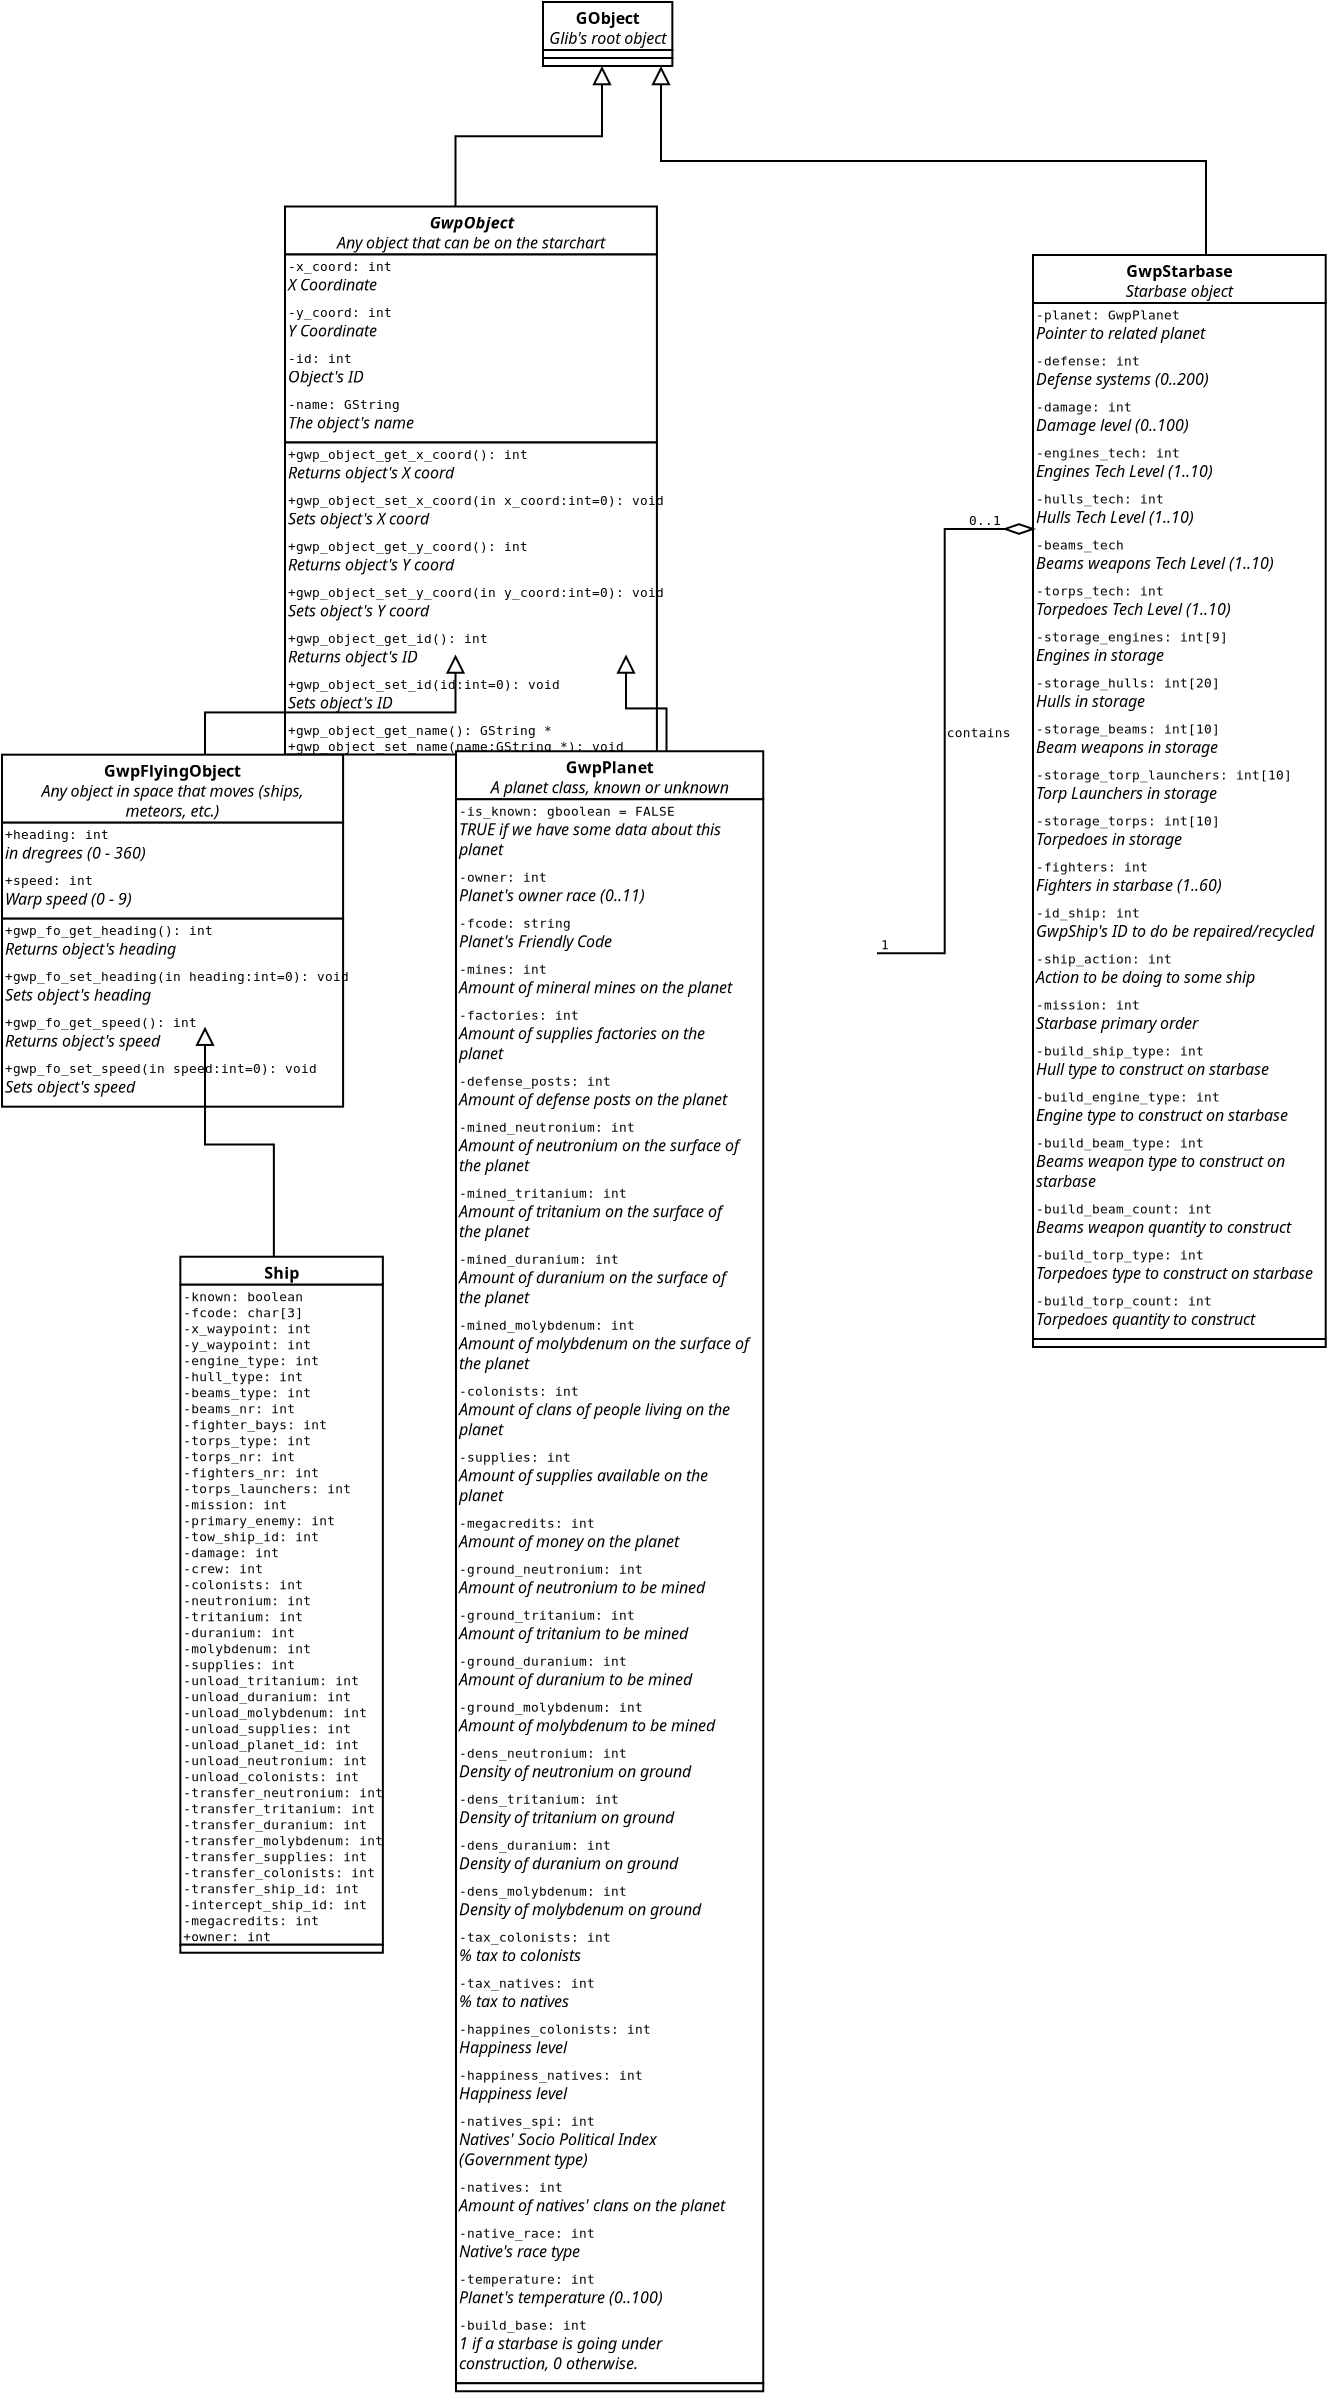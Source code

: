 <?xml version="1.0" encoding="UTF-8"?>
<dia:diagram xmlns:dia="http://www.lysator.liu.se/~alla/dia/"><dia:layer name="Fondo" visible="true"><dia:object type="UML - Class" version="0" id="O0"><dia:attribute name="obj_pos"><dia:point val="5.6,-6.959"/></dia:attribute><dia:attribute name="obj_bb"><dia:rectangle val="5.55,-7.009;22.7,15.491"/></dia:attribute><dia:attribute name="elem_corner"><dia:point val="5.6,-6.959"/></dia:attribute><dia:attribute name="elem_width"><dia:real val="17.05"/></dia:attribute><dia:attribute name="elem_height"><dia:real val="22.4"/></dia:attribute><dia:attribute name="name"><dia:string>#GwpObject#</dia:string></dia:attribute><dia:attribute name="stereotype"><dia:string>##</dia:string></dia:attribute><dia:attribute name="comment"><dia:string>#Any object that can be on the starchart#</dia:string></dia:attribute><dia:attribute name="abstract"><dia:boolean val="true"/></dia:attribute><dia:attribute name="suppress_attributes"><dia:boolean val="false"/></dia:attribute><dia:attribute name="suppress_operations"><dia:boolean val="false"/></dia:attribute><dia:attribute name="visible_attributes"><dia:boolean val="true"/></dia:attribute><dia:attribute name="visible_operations"><dia:boolean val="true"/></dia:attribute><dia:attribute name="visible_comments"><dia:boolean val="true"/></dia:attribute><dia:attribute name="foreground_color"><dia:color val="#000000"/></dia:attribute><dia:attribute name="background_color"><dia:color val="#ffffff"/></dia:attribute><dia:attribute name="normal_font"><dia:font family="monospace" style="0" name="Courier"/></dia:attribute><dia:attribute name="abstract_font"><dia:font family="monospace" style="88" name="Courier"/></dia:attribute><dia:attribute name="polymorphic_font"><dia:font family="monospace" style="8" name="Courier"/></dia:attribute><dia:attribute name="classname_font"><dia:font family="sans" style="80" name="Courier"/></dia:attribute><dia:attribute name="abstract_classname_font"><dia:font family="sans" style="88" name="Courier"/></dia:attribute><dia:attribute name="comment_font"><dia:font family="sans" style="8" name="Courier"/></dia:attribute><dia:attribute name="font_height"><dia:real val="0.8"/></dia:attribute><dia:attribute name="polymorphic_font_height"><dia:real val="0.8"/></dia:attribute><dia:attribute name="abstract_font_height"><dia:real val="0.8"/></dia:attribute><dia:attribute name="classname_font_height"><dia:real val="1"/></dia:attribute><dia:attribute name="abstract_classname_font_height"><dia:real val="1"/></dia:attribute><dia:attribute name="comment_font_height"><dia:real val="1"/></dia:attribute><dia:attribute name="attributes"><dia:composite type="umlattribute"><dia:attribute name="name"><dia:string>#x_coord#</dia:string></dia:attribute><dia:attribute name="type"><dia:string>#int#</dia:string></dia:attribute><dia:attribute name="value"><dia:string>##</dia:string></dia:attribute><dia:attribute name="comment"><dia:string>#X Coordinate#</dia:string></dia:attribute><dia:attribute name="visibility"><dia:enum val="1"/></dia:attribute><dia:attribute name="abstract"><dia:boolean val="false"/></dia:attribute><dia:attribute name="class_scope"><dia:boolean val="false"/></dia:attribute></dia:composite><dia:composite type="umlattribute"><dia:attribute name="name"><dia:string>#y_coord#</dia:string></dia:attribute><dia:attribute name="type"><dia:string>#int#</dia:string></dia:attribute><dia:attribute name="value"><dia:string>##</dia:string></dia:attribute><dia:attribute name="comment"><dia:string>#Y Coordinate#</dia:string></dia:attribute><dia:attribute name="visibility"><dia:enum val="1"/></dia:attribute><dia:attribute name="abstract"><dia:boolean val="false"/></dia:attribute><dia:attribute name="class_scope"><dia:boolean val="false"/></dia:attribute></dia:composite><dia:composite type="umlattribute"><dia:attribute name="name"><dia:string>#id#</dia:string></dia:attribute><dia:attribute name="type"><dia:string>#int#</dia:string></dia:attribute><dia:attribute name="value"><dia:string>##</dia:string></dia:attribute><dia:attribute name="comment"><dia:string>#Object's ID#</dia:string></dia:attribute><dia:attribute name="visibility"><dia:enum val="1"/></dia:attribute><dia:attribute name="abstract"><dia:boolean val="false"/></dia:attribute><dia:attribute name="class_scope"><dia:boolean val="false"/></dia:attribute></dia:composite><dia:composite type="umlattribute"><dia:attribute name="name"><dia:string>#name#</dia:string></dia:attribute><dia:attribute name="type"><dia:string>#GString#</dia:string></dia:attribute><dia:attribute name="value"><dia:string>##</dia:string></dia:attribute><dia:attribute name="comment"><dia:string>#The object's name#</dia:string></dia:attribute><dia:attribute name="visibility"><dia:enum val="1"/></dia:attribute><dia:attribute name="abstract"><dia:boolean val="false"/></dia:attribute><dia:attribute name="class_scope"><dia:boolean val="false"/></dia:attribute></dia:composite></dia:attribute><dia:attribute name="operations"><dia:composite type="umloperation"><dia:attribute name="name"><dia:string>#gwp_object_get_x_coord#</dia:string></dia:attribute><dia:attribute name="stereotype"><dia:string>##</dia:string></dia:attribute><dia:attribute name="type"><dia:string>#int#</dia:string></dia:attribute><dia:attribute name="visibility"><dia:enum val="0"/></dia:attribute><dia:attribute name="comment"><dia:string>#Returns object's X coord#</dia:string></dia:attribute><dia:attribute name="abstract"><dia:boolean val="false"/></dia:attribute><dia:attribute name="inheritance_type"><dia:enum val="2"/></dia:attribute><dia:attribute name="query"><dia:boolean val="false"/></dia:attribute><dia:attribute name="class_scope"><dia:boolean val="false"/></dia:attribute><dia:attribute name="parameters"/></dia:composite><dia:composite type="umloperation"><dia:attribute name="name"><dia:string>#gwp_object_set_x_coord#</dia:string></dia:attribute><dia:attribute name="stereotype"><dia:string>##</dia:string></dia:attribute><dia:attribute name="type"><dia:string>#void#</dia:string></dia:attribute><dia:attribute name="visibility"><dia:enum val="0"/></dia:attribute><dia:attribute name="comment"><dia:string>#Sets object's X coord#</dia:string></dia:attribute><dia:attribute name="abstract"><dia:boolean val="false"/></dia:attribute><dia:attribute name="inheritance_type"><dia:enum val="2"/></dia:attribute><dia:attribute name="query"><dia:boolean val="false"/></dia:attribute><dia:attribute name="class_scope"><dia:boolean val="false"/></dia:attribute><dia:attribute name="parameters"><dia:composite type="umlparameter"><dia:attribute name="name"><dia:string>#x_coord#</dia:string></dia:attribute><dia:attribute name="type"><dia:string>#int#</dia:string></dia:attribute><dia:attribute name="value"><dia:string>#0#</dia:string></dia:attribute><dia:attribute name="comment"><dia:string>##</dia:string></dia:attribute><dia:attribute name="kind"><dia:enum val="1"/></dia:attribute></dia:composite></dia:attribute></dia:composite><dia:composite type="umloperation"><dia:attribute name="name"><dia:string>#gwp_object_get_y_coord#</dia:string></dia:attribute><dia:attribute name="stereotype"><dia:string>##</dia:string></dia:attribute><dia:attribute name="type"><dia:string>#int#</dia:string></dia:attribute><dia:attribute name="visibility"><dia:enum val="0"/></dia:attribute><dia:attribute name="comment"><dia:string>#Returns object's Y coord#</dia:string></dia:attribute><dia:attribute name="abstract"><dia:boolean val="false"/></dia:attribute><dia:attribute name="inheritance_type"><dia:enum val="2"/></dia:attribute><dia:attribute name="query"><dia:boolean val="false"/></dia:attribute><dia:attribute name="class_scope"><dia:boolean val="false"/></dia:attribute><dia:attribute name="parameters"/></dia:composite><dia:composite type="umloperation"><dia:attribute name="name"><dia:string>#gwp_object_set_y_coord#</dia:string></dia:attribute><dia:attribute name="stereotype"><dia:string>##</dia:string></dia:attribute><dia:attribute name="type"><dia:string>#void#</dia:string></dia:attribute><dia:attribute name="visibility"><dia:enum val="0"/></dia:attribute><dia:attribute name="comment"><dia:string>#Sets object's Y coord#</dia:string></dia:attribute><dia:attribute name="abstract"><dia:boolean val="false"/></dia:attribute><dia:attribute name="inheritance_type"><dia:enum val="2"/></dia:attribute><dia:attribute name="query"><dia:boolean val="false"/></dia:attribute><dia:attribute name="class_scope"><dia:boolean val="false"/></dia:attribute><dia:attribute name="parameters"><dia:composite type="umlparameter"><dia:attribute name="name"><dia:string>#y_coord#</dia:string></dia:attribute><dia:attribute name="type"><dia:string>#int#</dia:string></dia:attribute><dia:attribute name="value"><dia:string>#0#</dia:string></dia:attribute><dia:attribute name="comment"><dia:string>##</dia:string></dia:attribute><dia:attribute name="kind"><dia:enum val="1"/></dia:attribute></dia:composite></dia:attribute></dia:composite><dia:composite type="umloperation"><dia:attribute name="name"><dia:string>#gwp_object_get_id#</dia:string></dia:attribute><dia:attribute name="stereotype"><dia:string>##</dia:string></dia:attribute><dia:attribute name="type"><dia:string>#int#</dia:string></dia:attribute><dia:attribute name="visibility"><dia:enum val="0"/></dia:attribute><dia:attribute name="comment"><dia:string>#Returns object's ID#</dia:string></dia:attribute><dia:attribute name="abstract"><dia:boolean val="false"/></dia:attribute><dia:attribute name="inheritance_type"><dia:enum val="2"/></dia:attribute><dia:attribute name="query"><dia:boolean val="false"/></dia:attribute><dia:attribute name="class_scope"><dia:boolean val="false"/></dia:attribute><dia:attribute name="parameters"/></dia:composite><dia:composite type="umloperation"><dia:attribute name="name"><dia:string>#gwp_object_set_id#</dia:string></dia:attribute><dia:attribute name="stereotype"><dia:string>##</dia:string></dia:attribute><dia:attribute name="type"><dia:string>#void#</dia:string></dia:attribute><dia:attribute name="visibility"><dia:enum val="0"/></dia:attribute><dia:attribute name="comment"><dia:string>#Sets object's ID#</dia:string></dia:attribute><dia:attribute name="abstract"><dia:boolean val="false"/></dia:attribute><dia:attribute name="inheritance_type"><dia:enum val="2"/></dia:attribute><dia:attribute name="query"><dia:boolean val="false"/></dia:attribute><dia:attribute name="class_scope"><dia:boolean val="false"/></dia:attribute><dia:attribute name="parameters"><dia:composite type="umlparameter"><dia:attribute name="name"><dia:string>#id#</dia:string></dia:attribute><dia:attribute name="type"><dia:string>#int#</dia:string></dia:attribute><dia:attribute name="value"><dia:string>#0#</dia:string></dia:attribute><dia:attribute name="comment"><dia:string>##</dia:string></dia:attribute><dia:attribute name="kind"><dia:enum val="0"/></dia:attribute></dia:composite></dia:attribute></dia:composite><dia:composite type="umloperation"><dia:attribute name="name"><dia:string>#gwp_object_get_name#</dia:string></dia:attribute><dia:attribute name="stereotype"><dia:string>##</dia:string></dia:attribute><dia:attribute name="type"><dia:string>#GString *#</dia:string></dia:attribute><dia:attribute name="visibility"><dia:enum val="0"/></dia:attribute><dia:attribute name="comment"><dia:string>##</dia:string></dia:attribute><dia:attribute name="abstract"><dia:boolean val="false"/></dia:attribute><dia:attribute name="inheritance_type"><dia:enum val="2"/></dia:attribute><dia:attribute name="query"><dia:boolean val="false"/></dia:attribute><dia:attribute name="class_scope"><dia:boolean val="false"/></dia:attribute><dia:attribute name="parameters"/></dia:composite><dia:composite type="umloperation"><dia:attribute name="name"><dia:string>#gwp_object_set_name#</dia:string></dia:attribute><dia:attribute name="stereotype"><dia:string>##</dia:string></dia:attribute><dia:attribute name="type"><dia:string>#void#</dia:string></dia:attribute><dia:attribute name="visibility"><dia:enum val="0"/></dia:attribute><dia:attribute name="comment"><dia:string>##</dia:string></dia:attribute><dia:attribute name="abstract"><dia:boolean val="false"/></dia:attribute><dia:attribute name="inheritance_type"><dia:enum val="2"/></dia:attribute><dia:attribute name="query"><dia:boolean val="false"/></dia:attribute><dia:attribute name="class_scope"><dia:boolean val="false"/></dia:attribute><dia:attribute name="parameters"><dia:composite type="umlparameter"><dia:attribute name="name"><dia:string>#name#</dia:string></dia:attribute><dia:attribute name="type"><dia:string>#GString *#</dia:string></dia:attribute><dia:attribute name="value"><dia:string>##</dia:string></dia:attribute><dia:attribute name="comment"><dia:string>##</dia:string></dia:attribute><dia:attribute name="kind"><dia:enum val="0"/></dia:attribute></dia:composite></dia:attribute></dia:composite></dia:attribute><dia:attribute name="template"><dia:boolean val="false"/></dia:attribute><dia:attribute name="templates"/></dia:object><dia:object type="UML - Class" version="0" id="O1"><dia:attribute name="obj_pos"><dia:point val="-8.55,20.45"/></dia:attribute><dia:attribute name="obj_bb"><dia:rectangle val="-8.6,20.4;11.8,34.1"/></dia:attribute><dia:attribute name="elem_corner"><dia:point val="-8.55,20.45"/></dia:attribute><dia:attribute name="elem_width"><dia:real val="20.3"/></dia:attribute><dia:attribute name="elem_height"><dia:real val="13.6"/></dia:attribute><dia:attribute name="name"><dia:string>#GwpFlyingObject#</dia:string></dia:attribute><dia:attribute name="stereotype"><dia:string>##</dia:string></dia:attribute><dia:attribute name="comment"><dia:string>#Any object in space that moves (ships, meteors, etc.)#</dia:string></dia:attribute><dia:attribute name="abstract"><dia:boolean val="false"/></dia:attribute><dia:attribute name="suppress_attributes"><dia:boolean val="false"/></dia:attribute><dia:attribute name="suppress_operations"><dia:boolean val="false"/></dia:attribute><dia:attribute name="visible_attributes"><dia:boolean val="true"/></dia:attribute><dia:attribute name="visible_operations"><dia:boolean val="true"/></dia:attribute><dia:attribute name="visible_comments"><dia:boolean val="true"/></dia:attribute><dia:attribute name="foreground_color"><dia:color val="#000000"/></dia:attribute><dia:attribute name="background_color"><dia:color val="#ffffff"/></dia:attribute><dia:attribute name="normal_font"><dia:font family="monospace" style="0" name="Courier"/></dia:attribute><dia:attribute name="abstract_font"><dia:font family="monospace" style="88" name="Courier"/></dia:attribute><dia:attribute name="polymorphic_font"><dia:font family="monospace" style="8" name="Courier"/></dia:attribute><dia:attribute name="classname_font"><dia:font family="sans" style="80" name="Courier"/></dia:attribute><dia:attribute name="abstract_classname_font"><dia:font family="sans" style="88" name="Courier"/></dia:attribute><dia:attribute name="comment_font"><dia:font family="sans" style="8" name="Courier"/></dia:attribute><dia:attribute name="font_height"><dia:real val="0.8"/></dia:attribute><dia:attribute name="polymorphic_font_height"><dia:real val="0.8"/></dia:attribute><dia:attribute name="abstract_font_height"><dia:real val="0.8"/></dia:attribute><dia:attribute name="classname_font_height"><dia:real val="1"/></dia:attribute><dia:attribute name="abstract_classname_font_height"><dia:real val="1"/></dia:attribute><dia:attribute name="comment_font_height"><dia:real val="1"/></dia:attribute><dia:attribute name="attributes"><dia:composite type="umlattribute"><dia:attribute name="name"><dia:string>#heading#</dia:string></dia:attribute><dia:attribute name="type"><dia:string>#int#</dia:string></dia:attribute><dia:attribute name="value"><dia:string>##</dia:string></dia:attribute><dia:attribute name="comment"><dia:string>#in dregrees (0 - 360)#</dia:string></dia:attribute><dia:attribute name="visibility"><dia:enum val="0"/></dia:attribute><dia:attribute name="abstract"><dia:boolean val="false"/></dia:attribute><dia:attribute name="class_scope"><dia:boolean val="false"/></dia:attribute></dia:composite><dia:composite type="umlattribute"><dia:attribute name="name"><dia:string>#speed#</dia:string></dia:attribute><dia:attribute name="type"><dia:string>#int#</dia:string></dia:attribute><dia:attribute name="value"><dia:string>##</dia:string></dia:attribute><dia:attribute name="comment"><dia:string>#Warp speed (0 - 9)#</dia:string></dia:attribute><dia:attribute name="visibility"><dia:enum val="0"/></dia:attribute><dia:attribute name="abstract"><dia:boolean val="false"/></dia:attribute><dia:attribute name="class_scope"><dia:boolean val="false"/></dia:attribute></dia:composite></dia:attribute><dia:attribute name="operations"><dia:composite type="umloperation"><dia:attribute name="name"><dia:string>#gwp_fo_get_heading#</dia:string></dia:attribute><dia:attribute name="stereotype"><dia:string>##</dia:string></dia:attribute><dia:attribute name="type"><dia:string>#int#</dia:string></dia:attribute><dia:attribute name="visibility"><dia:enum val="0"/></dia:attribute><dia:attribute name="comment"><dia:string>#Returns object's heading#</dia:string></dia:attribute><dia:attribute name="abstract"><dia:boolean val="false"/></dia:attribute><dia:attribute name="inheritance_type"><dia:enum val="2"/></dia:attribute><dia:attribute name="query"><dia:boolean val="false"/></dia:attribute><dia:attribute name="class_scope"><dia:boolean val="false"/></dia:attribute><dia:attribute name="parameters"/></dia:composite><dia:composite type="umloperation"><dia:attribute name="name"><dia:string>#gwp_fo_set_heading#</dia:string></dia:attribute><dia:attribute name="stereotype"><dia:string>##</dia:string></dia:attribute><dia:attribute name="type"><dia:string>#void#</dia:string></dia:attribute><dia:attribute name="visibility"><dia:enum val="0"/></dia:attribute><dia:attribute name="comment"><dia:string>#Sets object's heading#</dia:string></dia:attribute><dia:attribute name="abstract"><dia:boolean val="false"/></dia:attribute><dia:attribute name="inheritance_type"><dia:enum val="2"/></dia:attribute><dia:attribute name="query"><dia:boolean val="false"/></dia:attribute><dia:attribute name="class_scope"><dia:boolean val="false"/></dia:attribute><dia:attribute name="parameters"><dia:composite type="umlparameter"><dia:attribute name="name"><dia:string>#heading#</dia:string></dia:attribute><dia:attribute name="type"><dia:string>#int#</dia:string></dia:attribute><dia:attribute name="value"><dia:string>#0#</dia:string></dia:attribute><dia:attribute name="comment"><dia:string>#0 - 360#</dia:string></dia:attribute><dia:attribute name="kind"><dia:enum val="1"/></dia:attribute></dia:composite></dia:attribute></dia:composite><dia:composite type="umloperation"><dia:attribute name="name"><dia:string>#gwp_fo_get_speed#</dia:string></dia:attribute><dia:attribute name="stereotype"><dia:string>##</dia:string></dia:attribute><dia:attribute name="type"><dia:string>#int#</dia:string></dia:attribute><dia:attribute name="visibility"><dia:enum val="0"/></dia:attribute><dia:attribute name="comment"><dia:string>#Returns object's speed#</dia:string></dia:attribute><dia:attribute name="abstract"><dia:boolean val="false"/></dia:attribute><dia:attribute name="inheritance_type"><dia:enum val="2"/></dia:attribute><dia:attribute name="query"><dia:boolean val="false"/></dia:attribute><dia:attribute name="class_scope"><dia:boolean val="false"/></dia:attribute><dia:attribute name="parameters"/></dia:composite><dia:composite type="umloperation"><dia:attribute name="name"><dia:string>#gwp_fo_set_speed#</dia:string></dia:attribute><dia:attribute name="stereotype"><dia:string>##</dia:string></dia:attribute><dia:attribute name="type"><dia:string>#void#</dia:string></dia:attribute><dia:attribute name="visibility"><dia:enum val="0"/></dia:attribute><dia:attribute name="comment"><dia:string>#Sets object's speed#</dia:string></dia:attribute><dia:attribute name="abstract"><dia:boolean val="false"/></dia:attribute><dia:attribute name="inheritance_type"><dia:enum val="2"/></dia:attribute><dia:attribute name="query"><dia:boolean val="false"/></dia:attribute><dia:attribute name="class_scope"><dia:boolean val="false"/></dia:attribute><dia:attribute name="parameters"><dia:composite type="umlparameter"><dia:attribute name="name"><dia:string>#speed#</dia:string></dia:attribute><dia:attribute name="type"><dia:string>#int#</dia:string></dia:attribute><dia:attribute name="value"><dia:string>#0#</dia:string></dia:attribute><dia:attribute name="comment"><dia:string>#0 - 9#</dia:string></dia:attribute><dia:attribute name="kind"><dia:enum val="1"/></dia:attribute></dia:composite></dia:attribute></dia:composite></dia:attribute><dia:attribute name="template"><dia:boolean val="false"/></dia:attribute><dia:attribute name="templates"/></dia:object><dia:object type="UML - Generalization" version="0" id="O2"><dia:attribute name="obj_pos"><dia:point val="14.125,15.441"/></dia:attribute><dia:attribute name="obj_bb"><dia:rectangle val="1.55,15.391;14.975,20.5"/></dia:attribute><dia:attribute name="orth_points"><dia:point val="14.125,15.441"/><dia:point val="14.125,18.337"/><dia:point val="1.6,18.337"/><dia:point val="1.6,20.45"/></dia:attribute><dia:attribute name="orth_orient"><dia:enum val="1"/><dia:enum val="0"/><dia:enum val="1"/></dia:attribute><dia:attribute name="name"><dia:string>##</dia:string></dia:attribute><dia:attribute name="stereotype"><dia:string>##</dia:string></dia:attribute><dia:connections><dia:connection handle="0" to="O0" connection="6"/><dia:connection handle="1" to="O1" connection="1"/></dia:connections></dia:object><dia:object type="UML - Class" version="0" id="O3"><dia:attribute name="obj_pos"><dia:point val="0.368,45.552"/></dia:attribute><dia:attribute name="obj_bb"><dia:rectangle val="0.318,45.502;9.768,80.402"/></dia:attribute><dia:attribute name="elem_corner"><dia:point val="0.368,45.552"/></dia:attribute><dia:attribute name="elem_width"><dia:real val="9.35"/></dia:attribute><dia:attribute name="elem_height"><dia:real val="34.8"/></dia:attribute><dia:attribute name="name"><dia:string>#Ship#</dia:string></dia:attribute><dia:attribute name="stereotype"><dia:string>##</dia:string></dia:attribute><dia:attribute name="comment"><dia:string>#Any kind of ship, known or unknown.#</dia:string></dia:attribute><dia:attribute name="abstract"><dia:boolean val="false"/></dia:attribute><dia:attribute name="suppress_attributes"><dia:boolean val="false"/></dia:attribute><dia:attribute name="suppress_operations"><dia:boolean val="false"/></dia:attribute><dia:attribute name="visible_attributes"><dia:boolean val="true"/></dia:attribute><dia:attribute name="visible_operations"><dia:boolean val="true"/></dia:attribute><dia:attribute name="visible_comments"><dia:boolean val="false"/></dia:attribute><dia:attribute name="foreground_color"><dia:color val="#000000"/></dia:attribute><dia:attribute name="background_color"><dia:color val="#ffffff"/></dia:attribute><dia:attribute name="normal_font"><dia:font family="monospace" style="0" name="Courier"/></dia:attribute><dia:attribute name="abstract_font"><dia:font family="monospace" style="88" name="Courier"/></dia:attribute><dia:attribute name="polymorphic_font"><dia:font family="monospace" style="8" name="Courier"/></dia:attribute><dia:attribute name="classname_font"><dia:font family="sans" style="80" name="Courier"/></dia:attribute><dia:attribute name="abstract_classname_font"><dia:font family="sans" style="88" name="Courier"/></dia:attribute><dia:attribute name="comment_font"><dia:font family="sans" style="8" name="Courier"/></dia:attribute><dia:attribute name="font_height"><dia:real val="0.8"/></dia:attribute><dia:attribute name="polymorphic_font_height"><dia:real val="0.8"/></dia:attribute><dia:attribute name="abstract_font_height"><dia:real val="0.8"/></dia:attribute><dia:attribute name="classname_font_height"><dia:real val="1"/></dia:attribute><dia:attribute name="abstract_classname_font_height"><dia:real val="1"/></dia:attribute><dia:attribute name="comment_font_height"><dia:real val="1"/></dia:attribute><dia:attribute name="attributes"><dia:composite type="umlattribute"><dia:attribute name="name"><dia:string>#known#</dia:string></dia:attribute><dia:attribute name="type"><dia:string>#boolean#</dia:string></dia:attribute><dia:attribute name="value"><dia:string>##</dia:string></dia:attribute><dia:attribute name="comment"><dia:string>#identified or not#</dia:string></dia:attribute><dia:attribute name="visibility"><dia:enum val="1"/></dia:attribute><dia:attribute name="abstract"><dia:boolean val="false"/></dia:attribute><dia:attribute name="class_scope"><dia:boolean val="false"/></dia:attribute></dia:composite><dia:composite type="umlattribute"><dia:attribute name="name"><dia:string>#fcode#</dia:string></dia:attribute><dia:attribute name="type"><dia:string>#char[3]#</dia:string></dia:attribute><dia:attribute name="value"><dia:string>##</dia:string></dia:attribute><dia:attribute name="comment"><dia:string>#Friendly Code#</dia:string></dia:attribute><dia:attribute name="visibility"><dia:enum val="1"/></dia:attribute><dia:attribute name="abstract"><dia:boolean val="false"/></dia:attribute><dia:attribute name="class_scope"><dia:boolean val="false"/></dia:attribute></dia:composite><dia:composite type="umlattribute"><dia:attribute name="name"><dia:string>#x_waypoint#</dia:string></dia:attribute><dia:attribute name="type"><dia:string>#int#</dia:string></dia:attribute><dia:attribute name="value"><dia:string>##</dia:string></dia:attribute><dia:attribute name="comment"><dia:string>#-3000 - 3000#</dia:string></dia:attribute><dia:attribute name="visibility"><dia:enum val="1"/></dia:attribute><dia:attribute name="abstract"><dia:boolean val="false"/></dia:attribute><dia:attribute name="class_scope"><dia:boolean val="false"/></dia:attribute></dia:composite><dia:composite type="umlattribute"><dia:attribute name="name"><dia:string>#y_waypoint#</dia:string></dia:attribute><dia:attribute name="type"><dia:string>#int#</dia:string></dia:attribute><dia:attribute name="value"><dia:string>##</dia:string></dia:attribute><dia:attribute name="comment"><dia:string>#y_waypoint#</dia:string></dia:attribute><dia:attribute name="visibility"><dia:enum val="1"/></dia:attribute><dia:attribute name="abstract"><dia:boolean val="false"/></dia:attribute><dia:attribute name="class_scope"><dia:boolean val="false"/></dia:attribute></dia:composite><dia:composite type="umlattribute"><dia:attribute name="name"><dia:string>#engine_type#</dia:string></dia:attribute><dia:attribute name="type"><dia:string>#int#</dia:string></dia:attribute><dia:attribute name="value"><dia:string>##</dia:string></dia:attribute><dia:attribute name="comment"><dia:string>#1 - 9#</dia:string></dia:attribute><dia:attribute name="visibility"><dia:enum val="1"/></dia:attribute><dia:attribute name="abstract"><dia:boolean val="false"/></dia:attribute><dia:attribute name="class_scope"><dia:boolean val="false"/></dia:attribute></dia:composite><dia:composite type="umlattribute"><dia:attribute name="name"><dia:string>#hull_type#</dia:string></dia:attribute><dia:attribute name="type"><dia:string>#int#</dia:string></dia:attribute><dia:attribute name="value"><dia:string>##</dia:string></dia:attribute><dia:attribute name="comment"><dia:string>#1 - 105#</dia:string></dia:attribute><dia:attribute name="visibility"><dia:enum val="1"/></dia:attribute><dia:attribute name="abstract"><dia:boolean val="false"/></dia:attribute><dia:attribute name="class_scope"><dia:boolean val="false"/></dia:attribute></dia:composite><dia:composite type="umlattribute"><dia:attribute name="name"><dia:string>#beams_type#</dia:string></dia:attribute><dia:attribute name="type"><dia:string>#int#</dia:string></dia:attribute><dia:attribute name="value"><dia:string>##</dia:string></dia:attribute><dia:attribute name="comment"><dia:string>#1 - 10#</dia:string></dia:attribute><dia:attribute name="visibility"><dia:enum val="1"/></dia:attribute><dia:attribute name="abstract"><dia:boolean val="false"/></dia:attribute><dia:attribute name="class_scope"><dia:boolean val="false"/></dia:attribute></dia:composite><dia:composite type="umlattribute"><dia:attribute name="name"><dia:string>#beams_nr#</dia:string></dia:attribute><dia:attribute name="type"><dia:string>#int#</dia:string></dia:attribute><dia:attribute name="value"><dia:string>##</dia:string></dia:attribute><dia:attribute name="comment"><dia:string>##</dia:string></dia:attribute><dia:attribute name="visibility"><dia:enum val="1"/></dia:attribute><dia:attribute name="abstract"><dia:boolean val="false"/></dia:attribute><dia:attribute name="class_scope"><dia:boolean val="false"/></dia:attribute></dia:composite><dia:composite type="umlattribute"><dia:attribute name="name"><dia:string>#fighter_bays#</dia:string></dia:attribute><dia:attribute name="type"><dia:string>#int#</dia:string></dia:attribute><dia:attribute name="value"><dia:string>##</dia:string></dia:attribute><dia:attribute name="comment"><dia:string>##</dia:string></dia:attribute><dia:attribute name="visibility"><dia:enum val="1"/></dia:attribute><dia:attribute name="abstract"><dia:boolean val="false"/></dia:attribute><dia:attribute name="class_scope"><dia:boolean val="false"/></dia:attribute></dia:composite><dia:composite type="umlattribute"><dia:attribute name="name"><dia:string>#torps_type#</dia:string></dia:attribute><dia:attribute name="type"><dia:string>#int#</dia:string></dia:attribute><dia:attribute name="value"><dia:string>##</dia:string></dia:attribute><dia:attribute name="comment"><dia:string>#1 - 10 (0 = none)#</dia:string></dia:attribute><dia:attribute name="visibility"><dia:enum val="1"/></dia:attribute><dia:attribute name="abstract"><dia:boolean val="false"/></dia:attribute><dia:attribute name="class_scope"><dia:boolean val="false"/></dia:attribute></dia:composite><dia:composite type="umlattribute"><dia:attribute name="name"><dia:string>#torps_nr#</dia:string></dia:attribute><dia:attribute name="type"><dia:string>#int#</dia:string></dia:attribute><dia:attribute name="value"><dia:string>##</dia:string></dia:attribute><dia:attribute name="comment"><dia:string>##</dia:string></dia:attribute><dia:attribute name="visibility"><dia:enum val="1"/></dia:attribute><dia:attribute name="abstract"><dia:boolean val="false"/></dia:attribute><dia:attribute name="class_scope"><dia:boolean val="false"/></dia:attribute></dia:composite><dia:composite type="umlattribute"><dia:attribute name="name"><dia:string>#fighters_nr#</dia:string></dia:attribute><dia:attribute name="type"><dia:string>#int#</dia:string></dia:attribute><dia:attribute name="value"><dia:string>##</dia:string></dia:attribute><dia:attribute name="comment"><dia:string>##</dia:string></dia:attribute><dia:attribute name="visibility"><dia:enum val="1"/></dia:attribute><dia:attribute name="abstract"><dia:boolean val="false"/></dia:attribute><dia:attribute name="class_scope"><dia:boolean val="false"/></dia:attribute></dia:composite><dia:composite type="umlattribute"><dia:attribute name="name"><dia:string>#torps_launchers#</dia:string></dia:attribute><dia:attribute name="type"><dia:string>#int#</dia:string></dia:attribute><dia:attribute name="value"><dia:string>##</dia:string></dia:attribute><dia:attribute name="comment"><dia:string>##</dia:string></dia:attribute><dia:attribute name="visibility"><dia:enum val="1"/></dia:attribute><dia:attribute name="abstract"><dia:boolean val="false"/></dia:attribute><dia:attribute name="class_scope"><dia:boolean val="false"/></dia:attribute></dia:composite><dia:composite type="umlattribute"><dia:attribute name="name"><dia:string>#mission#</dia:string></dia:attribute><dia:attribute name="type"><dia:string>#int#</dia:string></dia:attribute><dia:attribute name="value"><dia:string>##</dia:string></dia:attribute><dia:attribute name="comment"><dia:string>#Ship's mission setting#</dia:string></dia:attribute><dia:attribute name="visibility"><dia:enum val="1"/></dia:attribute><dia:attribute name="abstract"><dia:boolean val="false"/></dia:attribute><dia:attribute name="class_scope"><dia:boolean val="false"/></dia:attribute></dia:composite><dia:composite type="umlattribute"><dia:attribute name="name"><dia:string>#primary_enemy#</dia:string></dia:attribute><dia:attribute name="type"><dia:string>#int#</dia:string></dia:attribute><dia:attribute name="value"><dia:string>##</dia:string></dia:attribute><dia:attribute name="comment"><dia:string>##</dia:string></dia:attribute><dia:attribute name="visibility"><dia:enum val="1"/></dia:attribute><dia:attribute name="abstract"><dia:boolean val="false"/></dia:attribute><dia:attribute name="class_scope"><dia:boolean val="false"/></dia:attribute></dia:composite><dia:composite type="umlattribute"><dia:attribute name="name"><dia:string>#tow_ship_id#</dia:string></dia:attribute><dia:attribute name="type"><dia:string>#int#</dia:string></dia:attribute><dia:attribute name="value"><dia:string>##</dia:string></dia:attribute><dia:attribute name="comment"><dia:string>#Ship ID if towing#</dia:string></dia:attribute><dia:attribute name="visibility"><dia:enum val="1"/></dia:attribute><dia:attribute name="abstract"><dia:boolean val="false"/></dia:attribute><dia:attribute name="class_scope"><dia:boolean val="false"/></dia:attribute></dia:composite><dia:composite type="umlattribute"><dia:attribute name="name"><dia:string>#damage#</dia:string></dia:attribute><dia:attribute name="type"><dia:string>#int#</dia:string></dia:attribute><dia:attribute name="value"><dia:string>##</dia:string></dia:attribute><dia:attribute name="comment"><dia:string>#1 - 149#</dia:string></dia:attribute><dia:attribute name="visibility"><dia:enum val="1"/></dia:attribute><dia:attribute name="abstract"><dia:boolean val="false"/></dia:attribute><dia:attribute name="class_scope"><dia:boolean val="false"/></dia:attribute></dia:composite><dia:composite type="umlattribute"><dia:attribute name="name"><dia:string>#crew#</dia:string></dia:attribute><dia:attribute name="type"><dia:string>#int#</dia:string></dia:attribute><dia:attribute name="value"><dia:string>##</dia:string></dia:attribute><dia:attribute name="comment"><dia:string>##</dia:string></dia:attribute><dia:attribute name="visibility"><dia:enum val="1"/></dia:attribute><dia:attribute name="abstract"><dia:boolean val="false"/></dia:attribute><dia:attribute name="class_scope"><dia:boolean val="false"/></dia:attribute></dia:composite><dia:composite type="umlattribute"><dia:attribute name="name"><dia:string>#colonists#</dia:string></dia:attribute><dia:attribute name="type"><dia:string>#int#</dia:string></dia:attribute><dia:attribute name="value"><dia:string>##</dia:string></dia:attribute><dia:attribute name="comment"><dia:string>#Clans (100 people each)#</dia:string></dia:attribute><dia:attribute name="visibility"><dia:enum val="1"/></dia:attribute><dia:attribute name="abstract"><dia:boolean val="false"/></dia:attribute><dia:attribute name="class_scope"><dia:boolean val="false"/></dia:attribute></dia:composite><dia:composite type="umlattribute"><dia:attribute name="name"><dia:string>#neutronium#</dia:string></dia:attribute><dia:attribute name="type"><dia:string>#int#</dia:string></dia:attribute><dia:attribute name="value"><dia:string>##</dia:string></dia:attribute><dia:attribute name="comment"><dia:string>##</dia:string></dia:attribute><dia:attribute name="visibility"><dia:enum val="1"/></dia:attribute><dia:attribute name="abstract"><dia:boolean val="false"/></dia:attribute><dia:attribute name="class_scope"><dia:boolean val="false"/></dia:attribute></dia:composite><dia:composite type="umlattribute"><dia:attribute name="name"><dia:string>#tritanium#</dia:string></dia:attribute><dia:attribute name="type"><dia:string>#int#</dia:string></dia:attribute><dia:attribute name="value"><dia:string>##</dia:string></dia:attribute><dia:attribute name="comment"><dia:string>##</dia:string></dia:attribute><dia:attribute name="visibility"><dia:enum val="1"/></dia:attribute><dia:attribute name="abstract"><dia:boolean val="false"/></dia:attribute><dia:attribute name="class_scope"><dia:boolean val="false"/></dia:attribute></dia:composite><dia:composite type="umlattribute"><dia:attribute name="name"><dia:string>#duranium#</dia:string></dia:attribute><dia:attribute name="type"><dia:string>#int#</dia:string></dia:attribute><dia:attribute name="value"><dia:string>##</dia:string></dia:attribute><dia:attribute name="comment"><dia:string>##</dia:string></dia:attribute><dia:attribute name="visibility"><dia:enum val="1"/></dia:attribute><dia:attribute name="abstract"><dia:boolean val="false"/></dia:attribute><dia:attribute name="class_scope"><dia:boolean val="false"/></dia:attribute></dia:composite><dia:composite type="umlattribute"><dia:attribute name="name"><dia:string>#molybdenum#</dia:string></dia:attribute><dia:attribute name="type"><dia:string>#int#</dia:string></dia:attribute><dia:attribute name="value"><dia:string>##</dia:string></dia:attribute><dia:attribute name="comment"><dia:string>##</dia:string></dia:attribute><dia:attribute name="visibility"><dia:enum val="1"/></dia:attribute><dia:attribute name="abstract"><dia:boolean val="false"/></dia:attribute><dia:attribute name="class_scope"><dia:boolean val="false"/></dia:attribute></dia:composite><dia:composite type="umlattribute"><dia:attribute name="name"><dia:string>#supplies#</dia:string></dia:attribute><dia:attribute name="type"><dia:string>#int#</dia:string></dia:attribute><dia:attribute name="value"><dia:string>##</dia:string></dia:attribute><dia:attribute name="comment"><dia:string>##</dia:string></dia:attribute><dia:attribute name="visibility"><dia:enum val="1"/></dia:attribute><dia:attribute name="abstract"><dia:boolean val="false"/></dia:attribute><dia:attribute name="class_scope"><dia:boolean val="false"/></dia:attribute></dia:composite><dia:composite type="umlattribute"><dia:attribute name="name"><dia:string>#unload_tritanium#</dia:string></dia:attribute><dia:attribute name="type"><dia:string>#int#</dia:string></dia:attribute><dia:attribute name="value"><dia:string>##</dia:string></dia:attribute><dia:attribute name="comment"><dia:string>##</dia:string></dia:attribute><dia:attribute name="visibility"><dia:enum val="1"/></dia:attribute><dia:attribute name="abstract"><dia:boolean val="false"/></dia:attribute><dia:attribute name="class_scope"><dia:boolean val="false"/></dia:attribute></dia:composite><dia:composite type="umlattribute"><dia:attribute name="name"><dia:string>#unload_duranium#</dia:string></dia:attribute><dia:attribute name="type"><dia:string>#int#</dia:string></dia:attribute><dia:attribute name="value"><dia:string>##</dia:string></dia:attribute><dia:attribute name="comment"><dia:string>##</dia:string></dia:attribute><dia:attribute name="visibility"><dia:enum val="1"/></dia:attribute><dia:attribute name="abstract"><dia:boolean val="false"/></dia:attribute><dia:attribute name="class_scope"><dia:boolean val="false"/></dia:attribute></dia:composite><dia:composite type="umlattribute"><dia:attribute name="name"><dia:string>#unload_molybdenum#</dia:string></dia:attribute><dia:attribute name="type"><dia:string>#int#</dia:string></dia:attribute><dia:attribute name="value"><dia:string>##</dia:string></dia:attribute><dia:attribute name="comment"><dia:string>##</dia:string></dia:attribute><dia:attribute name="visibility"><dia:enum val="1"/></dia:attribute><dia:attribute name="abstract"><dia:boolean val="false"/></dia:attribute><dia:attribute name="class_scope"><dia:boolean val="false"/></dia:attribute></dia:composite><dia:composite type="umlattribute"><dia:attribute name="name"><dia:string>#unload_supplies#</dia:string></dia:attribute><dia:attribute name="type"><dia:string>#int#</dia:string></dia:attribute><dia:attribute name="value"><dia:string>##</dia:string></dia:attribute><dia:attribute name="comment"><dia:string>##</dia:string></dia:attribute><dia:attribute name="visibility"><dia:enum val="1"/></dia:attribute><dia:attribute name="abstract"><dia:boolean val="false"/></dia:attribute><dia:attribute name="class_scope"><dia:boolean val="false"/></dia:attribute></dia:composite><dia:composite type="umlattribute"><dia:attribute name="name"><dia:string>#unload_planet_id#</dia:string></dia:attribute><dia:attribute name="type"><dia:string>#int#</dia:string></dia:attribute><dia:attribute name="value"><dia:string>##</dia:string></dia:attribute><dia:attribute name="comment"><dia:string>#(0 = jettison)#</dia:string></dia:attribute><dia:attribute name="visibility"><dia:enum val="1"/></dia:attribute><dia:attribute name="abstract"><dia:boolean val="false"/></dia:attribute><dia:attribute name="class_scope"><dia:boolean val="false"/></dia:attribute></dia:composite><dia:composite type="umlattribute"><dia:attribute name="name"><dia:string>#unload_neutronium#</dia:string></dia:attribute><dia:attribute name="type"><dia:string>#int#</dia:string></dia:attribute><dia:attribute name="value"><dia:string>##</dia:string></dia:attribute><dia:attribute name="comment"><dia:string>##</dia:string></dia:attribute><dia:attribute name="visibility"><dia:enum val="1"/></dia:attribute><dia:attribute name="abstract"><dia:boolean val="false"/></dia:attribute><dia:attribute name="class_scope"><dia:boolean val="false"/></dia:attribute></dia:composite><dia:composite type="umlattribute"><dia:attribute name="name"><dia:string>#unload_colonists#</dia:string></dia:attribute><dia:attribute name="type"><dia:string>#int#</dia:string></dia:attribute><dia:attribute name="value"><dia:string>##</dia:string></dia:attribute><dia:attribute name="comment"><dia:string>##</dia:string></dia:attribute><dia:attribute name="visibility"><dia:enum val="1"/></dia:attribute><dia:attribute name="abstract"><dia:boolean val="false"/></dia:attribute><dia:attribute name="class_scope"><dia:boolean val="false"/></dia:attribute></dia:composite><dia:composite type="umlattribute"><dia:attribute name="name"><dia:string>#transfer_neutronium#</dia:string></dia:attribute><dia:attribute name="type"><dia:string>#int#</dia:string></dia:attribute><dia:attribute name="value"><dia:string>##</dia:string></dia:attribute><dia:attribute name="comment"><dia:string>##</dia:string></dia:attribute><dia:attribute name="visibility"><dia:enum val="1"/></dia:attribute><dia:attribute name="abstract"><dia:boolean val="false"/></dia:attribute><dia:attribute name="class_scope"><dia:boolean val="false"/></dia:attribute></dia:composite><dia:composite type="umlattribute"><dia:attribute name="name"><dia:string>#transfer_tritanium#</dia:string></dia:attribute><dia:attribute name="type"><dia:string>#int#</dia:string></dia:attribute><dia:attribute name="value"><dia:string>##</dia:string></dia:attribute><dia:attribute name="comment"><dia:string>##</dia:string></dia:attribute><dia:attribute name="visibility"><dia:enum val="1"/></dia:attribute><dia:attribute name="abstract"><dia:boolean val="false"/></dia:attribute><dia:attribute name="class_scope"><dia:boolean val="false"/></dia:attribute></dia:composite><dia:composite type="umlattribute"><dia:attribute name="name"><dia:string>#transfer_duranium#</dia:string></dia:attribute><dia:attribute name="type"><dia:string>#int#</dia:string></dia:attribute><dia:attribute name="value"><dia:string>##</dia:string></dia:attribute><dia:attribute name="comment"><dia:string>##</dia:string></dia:attribute><dia:attribute name="visibility"><dia:enum val="1"/></dia:attribute><dia:attribute name="abstract"><dia:boolean val="false"/></dia:attribute><dia:attribute name="class_scope"><dia:boolean val="false"/></dia:attribute></dia:composite><dia:composite type="umlattribute"><dia:attribute name="name"><dia:string>#transfer_molybdenum#</dia:string></dia:attribute><dia:attribute name="type"><dia:string>#int#</dia:string></dia:attribute><dia:attribute name="value"><dia:string>##</dia:string></dia:attribute><dia:attribute name="comment"><dia:string>##</dia:string></dia:attribute><dia:attribute name="visibility"><dia:enum val="1"/></dia:attribute><dia:attribute name="abstract"><dia:boolean val="false"/></dia:attribute><dia:attribute name="class_scope"><dia:boolean val="false"/></dia:attribute></dia:composite><dia:composite type="umlattribute"><dia:attribute name="name"><dia:string>#transfer_supplies#</dia:string></dia:attribute><dia:attribute name="type"><dia:string>#int#</dia:string></dia:attribute><dia:attribute name="value"><dia:string>##</dia:string></dia:attribute><dia:attribute name="comment"><dia:string>##</dia:string></dia:attribute><dia:attribute name="visibility"><dia:enum val="1"/></dia:attribute><dia:attribute name="abstract"><dia:boolean val="false"/></dia:attribute><dia:attribute name="class_scope"><dia:boolean val="false"/></dia:attribute></dia:composite><dia:composite type="umlattribute"><dia:attribute name="name"><dia:string>#transfer_colonists#</dia:string></dia:attribute><dia:attribute name="type"><dia:string>#int#</dia:string></dia:attribute><dia:attribute name="value"><dia:string>##</dia:string></dia:attribute><dia:attribute name="comment"><dia:string>##</dia:string></dia:attribute><dia:attribute name="visibility"><dia:enum val="1"/></dia:attribute><dia:attribute name="abstract"><dia:boolean val="false"/></dia:attribute><dia:attribute name="class_scope"><dia:boolean val="false"/></dia:attribute></dia:composite><dia:composite type="umlattribute"><dia:attribute name="name"><dia:string>#transfer_ship_id#</dia:string></dia:attribute><dia:attribute name="type"><dia:string>#int#</dia:string></dia:attribute><dia:attribute name="value"><dia:string>##</dia:string></dia:attribute><dia:attribute name="comment"><dia:string>##</dia:string></dia:attribute><dia:attribute name="visibility"><dia:enum val="1"/></dia:attribute><dia:attribute name="abstract"><dia:boolean val="false"/></dia:attribute><dia:attribute name="class_scope"><dia:boolean val="false"/></dia:attribute></dia:composite><dia:composite type="umlattribute"><dia:attribute name="name"><dia:string>#intercept_ship_id#</dia:string></dia:attribute><dia:attribute name="type"><dia:string>#int#</dia:string></dia:attribute><dia:attribute name="value"><dia:string>##</dia:string></dia:attribute><dia:attribute name="comment"><dia:string>#Legal ship id or 0#</dia:string></dia:attribute><dia:attribute name="visibility"><dia:enum val="1"/></dia:attribute><dia:attribute name="abstract"><dia:boolean val="false"/></dia:attribute><dia:attribute name="class_scope"><dia:boolean val="false"/></dia:attribute></dia:composite><dia:composite type="umlattribute"><dia:attribute name="name"><dia:string>#megacredits#</dia:string></dia:attribute><dia:attribute name="type"><dia:string>#int#</dia:string></dia:attribute><dia:attribute name="value"><dia:string>##</dia:string></dia:attribute><dia:attribute name="comment"><dia:string>#1 - 10000#</dia:string></dia:attribute><dia:attribute name="visibility"><dia:enum val="1"/></dia:attribute><dia:attribute name="abstract"><dia:boolean val="false"/></dia:attribute><dia:attribute name="class_scope"><dia:boolean val="false"/></dia:attribute></dia:composite><dia:composite type="umlattribute"><dia:attribute name="name"><dia:string>#owner#</dia:string></dia:attribute><dia:attribute name="type"><dia:string>#int#</dia:string></dia:attribute><dia:attribute name="value"><dia:string>##</dia:string></dia:attribute><dia:attribute name="comment"><dia:string>#Ship's owner (0..11)#</dia:string></dia:attribute><dia:attribute name="visibility"><dia:enum val="0"/></dia:attribute><dia:attribute name="abstract"><dia:boolean val="false"/></dia:attribute><dia:attribute name="class_scope"><dia:boolean val="false"/></dia:attribute></dia:composite></dia:attribute><dia:attribute name="operations"/><dia:attribute name="template"><dia:boolean val="false"/></dia:attribute><dia:attribute name="templates"/></dia:object><dia:object type="UML - Generalization" version="0" id="O4"><dia:attribute name="obj_pos"><dia:point val="1.6,34.05"/></dia:attribute><dia:attribute name="obj_bb"><dia:rectangle val="0.75,34;5.093,45.602"/></dia:attribute><dia:attribute name="orth_points"><dia:point val="1.6,34.05"/><dia:point val="1.6,39.941"/><dia:point val="5.043,39.941"/><dia:point val="5.043,45.552"/></dia:attribute><dia:attribute name="orth_orient"><dia:enum val="1"/><dia:enum val="0"/><dia:enum val="1"/></dia:attribute><dia:attribute name="name"><dia:string>##</dia:string></dia:attribute><dia:attribute name="stereotype"><dia:string>##</dia:string></dia:attribute><dia:connections><dia:connection handle="0" to="O1" connection="6"/><dia:connection handle="1" to="O3" connection="1"/></dia:connections></dia:object><dia:object type="UML - Class" version="0" id="O5"><dia:attribute name="obj_pos"><dia:point val="14.15,20.279"/></dia:attribute><dia:attribute name="obj_bb"><dia:rectangle val="14.1,20.229;35.25,77.329"/></dia:attribute><dia:attribute name="elem_corner"><dia:point val="14.15,20.279"/></dia:attribute><dia:attribute name="elem_width"><dia:real val="21.05"/></dia:attribute><dia:attribute name="elem_height"><dia:real val="57"/></dia:attribute><dia:attribute name="name"><dia:string>#GwpPlanet#</dia:string></dia:attribute><dia:attribute name="stereotype"><dia:string>##</dia:string></dia:attribute><dia:attribute name="comment"><dia:string>#A planet class, known or unknown#</dia:string></dia:attribute><dia:attribute name="abstract"><dia:boolean val="false"/></dia:attribute><dia:attribute name="suppress_attributes"><dia:boolean val="false"/></dia:attribute><dia:attribute name="suppress_operations"><dia:boolean val="false"/></dia:attribute><dia:attribute name="visible_attributes"><dia:boolean val="true"/></dia:attribute><dia:attribute name="visible_operations"><dia:boolean val="true"/></dia:attribute><dia:attribute name="visible_comments"><dia:boolean val="true"/></dia:attribute><dia:attribute name="foreground_color"><dia:color val="#000000"/></dia:attribute><dia:attribute name="background_color"><dia:color val="#ffffff"/></dia:attribute><dia:attribute name="normal_font"><dia:font family="monospace" style="0" name="Courier"/></dia:attribute><dia:attribute name="abstract_font"><dia:font family="monospace" style="88" name="Courier"/></dia:attribute><dia:attribute name="polymorphic_font"><dia:font family="monospace" style="8" name="Courier"/></dia:attribute><dia:attribute name="classname_font"><dia:font family="sans" style="80" name="Courier"/></dia:attribute><dia:attribute name="abstract_classname_font"><dia:font family="sans" style="88" name="Courier"/></dia:attribute><dia:attribute name="comment_font"><dia:font family="sans" style="8" name="Courier"/></dia:attribute><dia:attribute name="font_height"><dia:real val="0.8"/></dia:attribute><dia:attribute name="polymorphic_font_height"><dia:real val="0.8"/></dia:attribute><dia:attribute name="abstract_font_height"><dia:real val="0.8"/></dia:attribute><dia:attribute name="classname_font_height"><dia:real val="1"/></dia:attribute><dia:attribute name="abstract_classname_font_height"><dia:real val="1"/></dia:attribute><dia:attribute name="comment_font_height"><dia:real val="1"/></dia:attribute><dia:attribute name="attributes"><dia:composite type="umlattribute"><dia:attribute name="name"><dia:string>#is_known#</dia:string></dia:attribute><dia:attribute name="type"><dia:string>#gboolean#</dia:string></dia:attribute><dia:attribute name="value"><dia:string>#FALSE#</dia:string></dia:attribute><dia:attribute name="comment"><dia:string>#TRUE if we have some data about this planet#</dia:string></dia:attribute><dia:attribute name="visibility"><dia:enum val="1"/></dia:attribute><dia:attribute name="abstract"><dia:boolean val="false"/></dia:attribute><dia:attribute name="class_scope"><dia:boolean val="false"/></dia:attribute></dia:composite><dia:composite type="umlattribute"><dia:attribute name="name"><dia:string>#owner#</dia:string></dia:attribute><dia:attribute name="type"><dia:string>#int#</dia:string></dia:attribute><dia:attribute name="value"><dia:string>##</dia:string></dia:attribute><dia:attribute name="comment"><dia:string>#Planet's owner race (0..11)#</dia:string></dia:attribute><dia:attribute name="visibility"><dia:enum val="1"/></dia:attribute><dia:attribute name="abstract"><dia:boolean val="false"/></dia:attribute><dia:attribute name="class_scope"><dia:boolean val="false"/></dia:attribute></dia:composite><dia:composite type="umlattribute"><dia:attribute name="name"><dia:string>#fcode#</dia:string></dia:attribute><dia:attribute name="type"><dia:string>#string#</dia:string></dia:attribute><dia:attribute name="value"><dia:string>##</dia:string></dia:attribute><dia:attribute name="comment"><dia:string>#Planet's Friendly Code#</dia:string></dia:attribute><dia:attribute name="visibility"><dia:enum val="1"/></dia:attribute><dia:attribute name="abstract"><dia:boolean val="false"/></dia:attribute><dia:attribute name="class_scope"><dia:boolean val="false"/></dia:attribute></dia:composite><dia:composite type="umlattribute"><dia:attribute name="name"><dia:string>#mines#</dia:string></dia:attribute><dia:attribute name="type"><dia:string>#int#</dia:string></dia:attribute><dia:attribute name="value"><dia:string>##</dia:string></dia:attribute><dia:attribute name="comment"><dia:string>#Amount of mineral mines on the planet#</dia:string></dia:attribute><dia:attribute name="visibility"><dia:enum val="1"/></dia:attribute><dia:attribute name="abstract"><dia:boolean val="false"/></dia:attribute><dia:attribute name="class_scope"><dia:boolean val="false"/></dia:attribute></dia:composite><dia:composite type="umlattribute"><dia:attribute name="name"><dia:string>#factories#</dia:string></dia:attribute><dia:attribute name="type"><dia:string>#int#</dia:string></dia:attribute><dia:attribute name="value"><dia:string>##</dia:string></dia:attribute><dia:attribute name="comment"><dia:string>#Amount of supplies factories on the planet#</dia:string></dia:attribute><dia:attribute name="visibility"><dia:enum val="1"/></dia:attribute><dia:attribute name="abstract"><dia:boolean val="false"/></dia:attribute><dia:attribute name="class_scope"><dia:boolean val="false"/></dia:attribute></dia:composite><dia:composite type="umlattribute"><dia:attribute name="name"><dia:string>#defense_posts#</dia:string></dia:attribute><dia:attribute name="type"><dia:string>#int#</dia:string></dia:attribute><dia:attribute name="value"><dia:string>##</dia:string></dia:attribute><dia:attribute name="comment"><dia:string>#Amount of defense posts on the planet#</dia:string></dia:attribute><dia:attribute name="visibility"><dia:enum val="1"/></dia:attribute><dia:attribute name="abstract"><dia:boolean val="false"/></dia:attribute><dia:attribute name="class_scope"><dia:boolean val="false"/></dia:attribute></dia:composite><dia:composite type="umlattribute"><dia:attribute name="name"><dia:string>#mined_neutronium#</dia:string></dia:attribute><dia:attribute name="type"><dia:string>#int#</dia:string></dia:attribute><dia:attribute name="value"><dia:string>##</dia:string></dia:attribute><dia:attribute name="comment"><dia:string>#Amount of neutronium on the surface of the planet#</dia:string></dia:attribute><dia:attribute name="visibility"><dia:enum val="1"/></dia:attribute><dia:attribute name="abstract"><dia:boolean val="false"/></dia:attribute><dia:attribute name="class_scope"><dia:boolean val="false"/></dia:attribute></dia:composite><dia:composite type="umlattribute"><dia:attribute name="name"><dia:string>#mined_tritanium#</dia:string></dia:attribute><dia:attribute name="type"><dia:string>#int#</dia:string></dia:attribute><dia:attribute name="value"><dia:string>##</dia:string></dia:attribute><dia:attribute name="comment"><dia:string>#Amount of tritanium on the surface of the planet#</dia:string></dia:attribute><dia:attribute name="visibility"><dia:enum val="1"/></dia:attribute><dia:attribute name="abstract"><dia:boolean val="false"/></dia:attribute><dia:attribute name="class_scope"><dia:boolean val="false"/></dia:attribute></dia:composite><dia:composite type="umlattribute"><dia:attribute name="name"><dia:string>#mined_duranium#</dia:string></dia:attribute><dia:attribute name="type"><dia:string>#int#</dia:string></dia:attribute><dia:attribute name="value"><dia:string>##</dia:string></dia:attribute><dia:attribute name="comment"><dia:string>#Amount of duranium on the surface of the planet#</dia:string></dia:attribute><dia:attribute name="visibility"><dia:enum val="1"/></dia:attribute><dia:attribute name="abstract"><dia:boolean val="false"/></dia:attribute><dia:attribute name="class_scope"><dia:boolean val="false"/></dia:attribute></dia:composite><dia:composite type="umlattribute"><dia:attribute name="name"><dia:string>#mined_molybdenum#</dia:string></dia:attribute><dia:attribute name="type"><dia:string>#int#</dia:string></dia:attribute><dia:attribute name="value"><dia:string>##</dia:string></dia:attribute><dia:attribute name="comment"><dia:string>#Amount of molybdenum on the surface of the planet#</dia:string></dia:attribute><dia:attribute name="visibility"><dia:enum val="1"/></dia:attribute><dia:attribute name="abstract"><dia:boolean val="false"/></dia:attribute><dia:attribute name="class_scope"><dia:boolean val="false"/></dia:attribute></dia:composite><dia:composite type="umlattribute"><dia:attribute name="name"><dia:string>#colonists#</dia:string></dia:attribute><dia:attribute name="type"><dia:string>#int#</dia:string></dia:attribute><dia:attribute name="value"><dia:string>##</dia:string></dia:attribute><dia:attribute name="comment"><dia:string>#Amount of clans of people living on the planet#</dia:string></dia:attribute><dia:attribute name="visibility"><dia:enum val="1"/></dia:attribute><dia:attribute name="abstract"><dia:boolean val="false"/></dia:attribute><dia:attribute name="class_scope"><dia:boolean val="false"/></dia:attribute></dia:composite><dia:composite type="umlattribute"><dia:attribute name="name"><dia:string>#supplies#</dia:string></dia:attribute><dia:attribute name="type"><dia:string>#int#</dia:string></dia:attribute><dia:attribute name="value"><dia:string>##</dia:string></dia:attribute><dia:attribute name="comment"><dia:string>#Amount of supplies available on the planet#</dia:string></dia:attribute><dia:attribute name="visibility"><dia:enum val="1"/></dia:attribute><dia:attribute name="abstract"><dia:boolean val="false"/></dia:attribute><dia:attribute name="class_scope"><dia:boolean val="false"/></dia:attribute></dia:composite><dia:composite type="umlattribute"><dia:attribute name="name"><dia:string>#megacredits#</dia:string></dia:attribute><dia:attribute name="type"><dia:string>#int#</dia:string></dia:attribute><dia:attribute name="value"><dia:string>##</dia:string></dia:attribute><dia:attribute name="comment"><dia:string>#Amount of money on the planet#</dia:string></dia:attribute><dia:attribute name="visibility"><dia:enum val="1"/></dia:attribute><dia:attribute name="abstract"><dia:boolean val="false"/></dia:attribute><dia:attribute name="class_scope"><dia:boolean val="false"/></dia:attribute></dia:composite><dia:composite type="umlattribute"><dia:attribute name="name"><dia:string>#ground_neutronium#</dia:string></dia:attribute><dia:attribute name="type"><dia:string>#int#</dia:string></dia:attribute><dia:attribute name="value"><dia:string>##</dia:string></dia:attribute><dia:attribute name="comment"><dia:string>#Amount of neutronium to be mined#</dia:string></dia:attribute><dia:attribute name="visibility"><dia:enum val="1"/></dia:attribute><dia:attribute name="abstract"><dia:boolean val="false"/></dia:attribute><dia:attribute name="class_scope"><dia:boolean val="false"/></dia:attribute></dia:composite><dia:composite type="umlattribute"><dia:attribute name="name"><dia:string>#ground_tritanium#</dia:string></dia:attribute><dia:attribute name="type"><dia:string>#int#</dia:string></dia:attribute><dia:attribute name="value"><dia:string>##</dia:string></dia:attribute><dia:attribute name="comment"><dia:string>#Amount of tritanium to be mined#</dia:string></dia:attribute><dia:attribute name="visibility"><dia:enum val="1"/></dia:attribute><dia:attribute name="abstract"><dia:boolean val="false"/></dia:attribute><dia:attribute name="class_scope"><dia:boolean val="false"/></dia:attribute></dia:composite><dia:composite type="umlattribute"><dia:attribute name="name"><dia:string>#ground_duranium#</dia:string></dia:attribute><dia:attribute name="type"><dia:string>#int#</dia:string></dia:attribute><dia:attribute name="value"><dia:string>##</dia:string></dia:attribute><dia:attribute name="comment"><dia:string>#Amount of duranium to be mined#</dia:string></dia:attribute><dia:attribute name="visibility"><dia:enum val="1"/></dia:attribute><dia:attribute name="abstract"><dia:boolean val="false"/></dia:attribute><dia:attribute name="class_scope"><dia:boolean val="false"/></dia:attribute></dia:composite><dia:composite type="umlattribute"><dia:attribute name="name"><dia:string>#ground_molybdenum#</dia:string></dia:attribute><dia:attribute name="type"><dia:string>#int#</dia:string></dia:attribute><dia:attribute name="value"><dia:string>##</dia:string></dia:attribute><dia:attribute name="comment"><dia:string>#Amount of molybdenum to be mined#</dia:string></dia:attribute><dia:attribute name="visibility"><dia:enum val="1"/></dia:attribute><dia:attribute name="abstract"><dia:boolean val="false"/></dia:attribute><dia:attribute name="class_scope"><dia:boolean val="false"/></dia:attribute></dia:composite><dia:composite type="umlattribute"><dia:attribute name="name"><dia:string>#dens_neutronium#</dia:string></dia:attribute><dia:attribute name="type"><dia:string>#int#</dia:string></dia:attribute><dia:attribute name="value"><dia:string>##</dia:string></dia:attribute><dia:attribute name="comment"><dia:string>#Density of neutronium on ground#</dia:string></dia:attribute><dia:attribute name="visibility"><dia:enum val="1"/></dia:attribute><dia:attribute name="abstract"><dia:boolean val="false"/></dia:attribute><dia:attribute name="class_scope"><dia:boolean val="false"/></dia:attribute></dia:composite><dia:composite type="umlattribute"><dia:attribute name="name"><dia:string>#dens_tritanium#</dia:string></dia:attribute><dia:attribute name="type"><dia:string>#int#</dia:string></dia:attribute><dia:attribute name="value"><dia:string>##</dia:string></dia:attribute><dia:attribute name="comment"><dia:string>#Density of tritanium on ground#</dia:string></dia:attribute><dia:attribute name="visibility"><dia:enum val="1"/></dia:attribute><dia:attribute name="abstract"><dia:boolean val="false"/></dia:attribute><dia:attribute name="class_scope"><dia:boolean val="false"/></dia:attribute></dia:composite><dia:composite type="umlattribute"><dia:attribute name="name"><dia:string>#dens_duranium#</dia:string></dia:attribute><dia:attribute name="type"><dia:string>#int#</dia:string></dia:attribute><dia:attribute name="value"><dia:string>##</dia:string></dia:attribute><dia:attribute name="comment"><dia:string>#Density of duranium on ground#</dia:string></dia:attribute><dia:attribute name="visibility"><dia:enum val="1"/></dia:attribute><dia:attribute name="abstract"><dia:boolean val="false"/></dia:attribute><dia:attribute name="class_scope"><dia:boolean val="false"/></dia:attribute></dia:composite><dia:composite type="umlattribute"><dia:attribute name="name"><dia:string>#dens_molybdenum#</dia:string></dia:attribute><dia:attribute name="type"><dia:string>#int#</dia:string></dia:attribute><dia:attribute name="value"><dia:string>##</dia:string></dia:attribute><dia:attribute name="comment"><dia:string>#Density of molybdenum on ground#</dia:string></dia:attribute><dia:attribute name="visibility"><dia:enum val="1"/></dia:attribute><dia:attribute name="abstract"><dia:boolean val="false"/></dia:attribute><dia:attribute name="class_scope"><dia:boolean val="false"/></dia:attribute></dia:composite><dia:composite type="umlattribute"><dia:attribute name="name"><dia:string>#tax_colonists#</dia:string></dia:attribute><dia:attribute name="type"><dia:string>#int#</dia:string></dia:attribute><dia:attribute name="value"><dia:string>##</dia:string></dia:attribute><dia:attribute name="comment"><dia:string>#% tax to colonists#</dia:string></dia:attribute><dia:attribute name="visibility"><dia:enum val="1"/></dia:attribute><dia:attribute name="abstract"><dia:boolean val="false"/></dia:attribute><dia:attribute name="class_scope"><dia:boolean val="false"/></dia:attribute></dia:composite><dia:composite type="umlattribute"><dia:attribute name="name"><dia:string>#tax_natives#</dia:string></dia:attribute><dia:attribute name="type"><dia:string>#int#</dia:string></dia:attribute><dia:attribute name="value"><dia:string>##</dia:string></dia:attribute><dia:attribute name="comment"><dia:string>#% tax to natives#</dia:string></dia:attribute><dia:attribute name="visibility"><dia:enum val="1"/></dia:attribute><dia:attribute name="abstract"><dia:boolean val="false"/></dia:attribute><dia:attribute name="class_scope"><dia:boolean val="false"/></dia:attribute></dia:composite><dia:composite type="umlattribute"><dia:attribute name="name"><dia:string>#happines_colonists#</dia:string></dia:attribute><dia:attribute name="type"><dia:string>#int#</dia:string></dia:attribute><dia:attribute name="value"><dia:string>##</dia:string></dia:attribute><dia:attribute name="comment"><dia:string>#Happiness level#</dia:string></dia:attribute><dia:attribute name="visibility"><dia:enum val="1"/></dia:attribute><dia:attribute name="abstract"><dia:boolean val="false"/></dia:attribute><dia:attribute name="class_scope"><dia:boolean val="false"/></dia:attribute></dia:composite><dia:composite type="umlattribute"><dia:attribute name="name"><dia:string>#happiness_natives#</dia:string></dia:attribute><dia:attribute name="type"><dia:string>#int#</dia:string></dia:attribute><dia:attribute name="value"><dia:string>##</dia:string></dia:attribute><dia:attribute name="comment"><dia:string>#Happiness level#</dia:string></dia:attribute><dia:attribute name="visibility"><dia:enum val="1"/></dia:attribute><dia:attribute name="abstract"><dia:boolean val="false"/></dia:attribute><dia:attribute name="class_scope"><dia:boolean val="false"/></dia:attribute></dia:composite><dia:composite type="umlattribute"><dia:attribute name="name"><dia:string>#natives_spi#</dia:string></dia:attribute><dia:attribute name="type"><dia:string>#int#</dia:string></dia:attribute><dia:attribute name="value"><dia:string>##</dia:string></dia:attribute><dia:attribute name="comment"><dia:string>#Natives' Socio Political Index (Government type)#</dia:string></dia:attribute><dia:attribute name="visibility"><dia:enum val="1"/></dia:attribute><dia:attribute name="abstract"><dia:boolean val="false"/></dia:attribute><dia:attribute name="class_scope"><dia:boolean val="false"/></dia:attribute></dia:composite><dia:composite type="umlattribute"><dia:attribute name="name"><dia:string>#natives#</dia:string></dia:attribute><dia:attribute name="type"><dia:string>#int#</dia:string></dia:attribute><dia:attribute name="value"><dia:string>##</dia:string></dia:attribute><dia:attribute name="comment"><dia:string>#Amount of natives' clans on the planet#</dia:string></dia:attribute><dia:attribute name="visibility"><dia:enum val="1"/></dia:attribute><dia:attribute name="abstract"><dia:boolean val="false"/></dia:attribute><dia:attribute name="class_scope"><dia:boolean val="false"/></dia:attribute></dia:composite><dia:composite type="umlattribute"><dia:attribute name="name"><dia:string>#native_race#</dia:string></dia:attribute><dia:attribute name="type"><dia:string>#int#</dia:string></dia:attribute><dia:attribute name="value"><dia:string>##</dia:string></dia:attribute><dia:attribute name="comment"><dia:string>#Native's race type#</dia:string></dia:attribute><dia:attribute name="visibility"><dia:enum val="1"/></dia:attribute><dia:attribute name="abstract"><dia:boolean val="false"/></dia:attribute><dia:attribute name="class_scope"><dia:boolean val="false"/></dia:attribute></dia:composite><dia:composite type="umlattribute"><dia:attribute name="name"><dia:string>#temperature#</dia:string></dia:attribute><dia:attribute name="type"><dia:string>#int#</dia:string></dia:attribute><dia:attribute name="value"><dia:string>##</dia:string></dia:attribute><dia:attribute name="comment"><dia:string>#Planet's temperature (0..100)#</dia:string></dia:attribute><dia:attribute name="visibility"><dia:enum val="1"/></dia:attribute><dia:attribute name="abstract"><dia:boolean val="false"/></dia:attribute><dia:attribute name="class_scope"><dia:boolean val="false"/></dia:attribute></dia:composite><dia:composite type="umlattribute"><dia:attribute name="name"><dia:string>#build_base#</dia:string></dia:attribute><dia:attribute name="type"><dia:string>#int#</dia:string></dia:attribute><dia:attribute name="value"><dia:string>##</dia:string></dia:attribute><dia:attribute name="comment"><dia:string>#1 if a starbase is going under construction, 0 otherwise.#</dia:string></dia:attribute><dia:attribute name="visibility"><dia:enum val="1"/></dia:attribute><dia:attribute name="abstract"><dia:boolean val="false"/></dia:attribute><dia:attribute name="class_scope"><dia:boolean val="false"/></dia:attribute></dia:composite></dia:attribute><dia:attribute name="operations"/><dia:attribute name="template"><dia:boolean val="false"/></dia:attribute><dia:attribute name="templates"/></dia:object><dia:object type="UML - Generalization" version="0" id="O6"><dia:attribute name="obj_pos"><dia:point val="22.65,15.441"/></dia:attribute><dia:attribute name="obj_bb"><dia:rectangle val="21.8,15.391;24.725,20.329"/></dia:attribute><dia:attribute name="orth_points"><dia:point val="22.65,15.441"/><dia:point val="22.65,18.137"/><dia:point val="24.675,18.137"/><dia:point val="24.675,20.279"/></dia:attribute><dia:attribute name="orth_orient"><dia:enum val="1"/><dia:enum val="0"/><dia:enum val="1"/></dia:attribute><dia:attribute name="name"><dia:string>##</dia:string></dia:attribute><dia:attribute name="stereotype"><dia:string>##</dia:string></dia:attribute><dia:connections><dia:connection handle="0" to="O0" connection="7"/><dia:connection handle="1" to="O5" connection="1"/></dia:connections></dia:object><dia:object type="UML - Class" version="0" id="O7"><dia:attribute name="obj_pos"><dia:point val="18.5,-17.184"/></dia:attribute><dia:attribute name="obj_bb"><dia:rectangle val="18.45,-17.234;25.45,-13.934"/></dia:attribute><dia:attribute name="elem_corner"><dia:point val="18.5,-17.184"/></dia:attribute><dia:attribute name="elem_width"><dia:real val="6.9"/></dia:attribute><dia:attribute name="elem_height"><dia:real val="3.2"/></dia:attribute><dia:attribute name="name"><dia:string>#GObject#</dia:string></dia:attribute><dia:attribute name="stereotype"><dia:string>##</dia:string></dia:attribute><dia:attribute name="comment"><dia:string>#Glib's root object#</dia:string></dia:attribute><dia:attribute name="abstract"><dia:boolean val="false"/></dia:attribute><dia:attribute name="suppress_attributes"><dia:boolean val="false"/></dia:attribute><dia:attribute name="suppress_operations"><dia:boolean val="false"/></dia:attribute><dia:attribute name="visible_attributes"><dia:boolean val="true"/></dia:attribute><dia:attribute name="visible_operations"><dia:boolean val="true"/></dia:attribute><dia:attribute name="visible_comments"><dia:boolean val="true"/></dia:attribute><dia:attribute name="foreground_color"><dia:color val="#000000"/></dia:attribute><dia:attribute name="background_color"><dia:color val="#ffffff"/></dia:attribute><dia:attribute name="normal_font"><dia:font family="monospace" style="0" name="Courier"/></dia:attribute><dia:attribute name="abstract_font"><dia:font family="monospace" style="88" name="Courier"/></dia:attribute><dia:attribute name="polymorphic_font"><dia:font family="monospace" style="8" name="Courier"/></dia:attribute><dia:attribute name="classname_font"><dia:font family="sans" style="80" name="Courier"/></dia:attribute><dia:attribute name="abstract_classname_font"><dia:font family="sans" style="88" name="Courier"/></dia:attribute><dia:attribute name="comment_font"><dia:font family="sans" style="8" name="Courier"/></dia:attribute><dia:attribute name="font_height"><dia:real val="0.8"/></dia:attribute><dia:attribute name="polymorphic_font_height"><dia:real val="0.8"/></dia:attribute><dia:attribute name="abstract_font_height"><dia:real val="0.8"/></dia:attribute><dia:attribute name="classname_font_height"><dia:real val="1"/></dia:attribute><dia:attribute name="abstract_classname_font_height"><dia:real val="1"/></dia:attribute><dia:attribute name="comment_font_height"><dia:real val="1"/></dia:attribute><dia:attribute name="attributes"/><dia:attribute name="operations"/><dia:attribute name="template"><dia:boolean val="false"/></dia:attribute><dia:attribute name="templates"/></dia:object><dia:object type="UML - Generalization" version="0" id="O8"><dia:attribute name="obj_pos"><dia:point val="21.45,-13.984"/></dia:attribute><dia:attribute name="obj_bb"><dia:rectangle val="14.075,-14.034;22.3,-6.909"/></dia:attribute><dia:attribute name="orth_points"><dia:point val="21.45,-13.984"/><dia:point val="21.45,-10.471"/><dia:point val="14.125,-10.471"/><dia:point val="14.125,-6.959"/></dia:attribute><dia:attribute name="orth_orient"><dia:enum val="1"/><dia:enum val="0"/><dia:enum val="1"/></dia:attribute><dia:attribute name="name"><dia:string>##</dia:string></dia:attribute><dia:attribute name="stereotype"><dia:string>##</dia:string></dia:attribute><dia:connections><dia:connection handle="0" to="O7" connection="6"/><dia:connection handle="1" to="O0" connection="1"/></dia:connections></dia:object><dia:object type="UML - Class" version="0" id="O9"><dia:attribute name="obj_pos"><dia:point val="43,-4.534"/></dia:attribute><dia:attribute name="obj_bb"><dia:rectangle val="42.95,-4.584;60.35,38.116"/></dia:attribute><dia:attribute name="elem_corner"><dia:point val="43,-4.534"/></dia:attribute><dia:attribute name="elem_width"><dia:real val="17.3"/></dia:attribute><dia:attribute name="elem_height"><dia:real val="42.6"/></dia:attribute><dia:attribute name="name"><dia:string>#GwpStarbase#</dia:string></dia:attribute><dia:attribute name="stereotype"><dia:string>##</dia:string></dia:attribute><dia:attribute name="comment"><dia:string>#Starbase object#</dia:string></dia:attribute><dia:attribute name="abstract"><dia:boolean val="false"/></dia:attribute><dia:attribute name="suppress_attributes"><dia:boolean val="false"/></dia:attribute><dia:attribute name="suppress_operations"><dia:boolean val="false"/></dia:attribute><dia:attribute name="visible_attributes"><dia:boolean val="true"/></dia:attribute><dia:attribute name="visible_operations"><dia:boolean val="true"/></dia:attribute><dia:attribute name="visible_comments"><dia:boolean val="true"/></dia:attribute><dia:attribute name="foreground_color"><dia:color val="#000000"/></dia:attribute><dia:attribute name="background_color"><dia:color val="#ffffff"/></dia:attribute><dia:attribute name="normal_font"><dia:font family="monospace" style="0" name="Courier"/></dia:attribute><dia:attribute name="abstract_font"><dia:font family="monospace" style="88" name="Courier"/></dia:attribute><dia:attribute name="polymorphic_font"><dia:font family="monospace" style="8" name="Courier"/></dia:attribute><dia:attribute name="classname_font"><dia:font family="sans" style="80" name="Courier"/></dia:attribute><dia:attribute name="abstract_classname_font"><dia:font family="sans" style="88" name="Courier"/></dia:attribute><dia:attribute name="comment_font"><dia:font family="sans" style="8" name="Courier"/></dia:attribute><dia:attribute name="font_height"><dia:real val="0.8"/></dia:attribute><dia:attribute name="polymorphic_font_height"><dia:real val="0.8"/></dia:attribute><dia:attribute name="abstract_font_height"><dia:real val="0.8"/></dia:attribute><dia:attribute name="classname_font_height"><dia:real val="1"/></dia:attribute><dia:attribute name="abstract_classname_font_height"><dia:real val="1"/></dia:attribute><dia:attribute name="comment_font_height"><dia:real val="1"/></dia:attribute><dia:attribute name="attributes"><dia:composite type="umlattribute"><dia:attribute name="name"><dia:string>#planet#</dia:string></dia:attribute><dia:attribute name="type"><dia:string>#GwpPlanet#</dia:string></dia:attribute><dia:attribute name="value"><dia:string>##</dia:string></dia:attribute><dia:attribute name="comment"><dia:string>#Pointer to related planet#</dia:string></dia:attribute><dia:attribute name="visibility"><dia:enum val="1"/></dia:attribute><dia:attribute name="abstract"><dia:boolean val="false"/></dia:attribute><dia:attribute name="class_scope"><dia:boolean val="false"/></dia:attribute></dia:composite><dia:composite type="umlattribute"><dia:attribute name="name"><dia:string>#defense#</dia:string></dia:attribute><dia:attribute name="type"><dia:string>#int#</dia:string></dia:attribute><dia:attribute name="value"><dia:string>##</dia:string></dia:attribute><dia:attribute name="comment"><dia:string>#Defense systems (0..200)#</dia:string></dia:attribute><dia:attribute name="visibility"><dia:enum val="1"/></dia:attribute><dia:attribute name="abstract"><dia:boolean val="false"/></dia:attribute><dia:attribute name="class_scope"><dia:boolean val="false"/></dia:attribute></dia:composite><dia:composite type="umlattribute"><dia:attribute name="name"><dia:string>#damage#</dia:string></dia:attribute><dia:attribute name="type"><dia:string>#int#</dia:string></dia:attribute><dia:attribute name="value"><dia:string>##</dia:string></dia:attribute><dia:attribute name="comment"><dia:string>#Damage level (0..100)#</dia:string></dia:attribute><dia:attribute name="visibility"><dia:enum val="1"/></dia:attribute><dia:attribute name="abstract"><dia:boolean val="false"/></dia:attribute><dia:attribute name="class_scope"><dia:boolean val="false"/></dia:attribute></dia:composite><dia:composite type="umlattribute"><dia:attribute name="name"><dia:string>#engines_tech#</dia:string></dia:attribute><dia:attribute name="type"><dia:string>#int#</dia:string></dia:attribute><dia:attribute name="value"><dia:string>##</dia:string></dia:attribute><dia:attribute name="comment"><dia:string>#Engines Tech Level (1..10)#</dia:string></dia:attribute><dia:attribute name="visibility"><dia:enum val="1"/></dia:attribute><dia:attribute name="abstract"><dia:boolean val="false"/></dia:attribute><dia:attribute name="class_scope"><dia:boolean val="false"/></dia:attribute></dia:composite><dia:composite type="umlattribute"><dia:attribute name="name"><dia:string>#hulls_tech#</dia:string></dia:attribute><dia:attribute name="type"><dia:string>#int#</dia:string></dia:attribute><dia:attribute name="value"><dia:string>##</dia:string></dia:attribute><dia:attribute name="comment"><dia:string>#Hulls Tech Level (1..10)#</dia:string></dia:attribute><dia:attribute name="visibility"><dia:enum val="1"/></dia:attribute><dia:attribute name="abstract"><dia:boolean val="false"/></dia:attribute><dia:attribute name="class_scope"><dia:boolean val="false"/></dia:attribute></dia:composite><dia:composite type="umlattribute"><dia:attribute name="name"><dia:string>#beams_tech#</dia:string></dia:attribute><dia:attribute name="type"><dia:string>##</dia:string></dia:attribute><dia:attribute name="value"><dia:string>##</dia:string></dia:attribute><dia:attribute name="comment"><dia:string>#Beams weapons Tech Level (1..10)#</dia:string></dia:attribute><dia:attribute name="visibility"><dia:enum val="1"/></dia:attribute><dia:attribute name="abstract"><dia:boolean val="false"/></dia:attribute><dia:attribute name="class_scope"><dia:boolean val="false"/></dia:attribute></dia:composite><dia:composite type="umlattribute"><dia:attribute name="name"><dia:string>#torps_tech#</dia:string></dia:attribute><dia:attribute name="type"><dia:string>#int#</dia:string></dia:attribute><dia:attribute name="value"><dia:string>##</dia:string></dia:attribute><dia:attribute name="comment"><dia:string>#Torpedoes Tech Level (1..10)#</dia:string></dia:attribute><dia:attribute name="visibility"><dia:enum val="1"/></dia:attribute><dia:attribute name="abstract"><dia:boolean val="false"/></dia:attribute><dia:attribute name="class_scope"><dia:boolean val="false"/></dia:attribute></dia:composite><dia:composite type="umlattribute"><dia:attribute name="name"><dia:string>#storage_engines#</dia:string></dia:attribute><dia:attribute name="type"><dia:string>#int[9]#</dia:string></dia:attribute><dia:attribute name="value"><dia:string>##</dia:string></dia:attribute><dia:attribute name="comment"><dia:string>#Engines in storage#</dia:string></dia:attribute><dia:attribute name="visibility"><dia:enum val="1"/></dia:attribute><dia:attribute name="abstract"><dia:boolean val="false"/></dia:attribute><dia:attribute name="class_scope"><dia:boolean val="false"/></dia:attribute></dia:composite><dia:composite type="umlattribute"><dia:attribute name="name"><dia:string>#storage_hulls#</dia:string></dia:attribute><dia:attribute name="type"><dia:string>#int[20]#</dia:string></dia:attribute><dia:attribute name="value"><dia:string>##</dia:string></dia:attribute><dia:attribute name="comment"><dia:string>#Hulls in storage#</dia:string></dia:attribute><dia:attribute name="visibility"><dia:enum val="1"/></dia:attribute><dia:attribute name="abstract"><dia:boolean val="false"/></dia:attribute><dia:attribute name="class_scope"><dia:boolean val="false"/></dia:attribute></dia:composite><dia:composite type="umlattribute"><dia:attribute name="name"><dia:string>#storage_beams#</dia:string></dia:attribute><dia:attribute name="type"><dia:string>#int[10]#</dia:string></dia:attribute><dia:attribute name="value"><dia:string>##</dia:string></dia:attribute><dia:attribute name="comment"><dia:string>#Beam weapons in storage#</dia:string></dia:attribute><dia:attribute name="visibility"><dia:enum val="1"/></dia:attribute><dia:attribute name="abstract"><dia:boolean val="false"/></dia:attribute><dia:attribute name="class_scope"><dia:boolean val="false"/></dia:attribute></dia:composite><dia:composite type="umlattribute"><dia:attribute name="name"><dia:string>#storage_torp_launchers#</dia:string></dia:attribute><dia:attribute name="type"><dia:string>#int[10]#</dia:string></dia:attribute><dia:attribute name="value"><dia:string>##</dia:string></dia:attribute><dia:attribute name="comment"><dia:string>#Torp Launchers in storage#</dia:string></dia:attribute><dia:attribute name="visibility"><dia:enum val="1"/></dia:attribute><dia:attribute name="abstract"><dia:boolean val="false"/></dia:attribute><dia:attribute name="class_scope"><dia:boolean val="false"/></dia:attribute></dia:composite><dia:composite type="umlattribute"><dia:attribute name="name"><dia:string>#storage_torps#</dia:string></dia:attribute><dia:attribute name="type"><dia:string>#int[10]#</dia:string></dia:attribute><dia:attribute name="value"><dia:string>##</dia:string></dia:attribute><dia:attribute name="comment"><dia:string>#Torpedoes in storage#</dia:string></dia:attribute><dia:attribute name="visibility"><dia:enum val="1"/></dia:attribute><dia:attribute name="abstract"><dia:boolean val="false"/></dia:attribute><dia:attribute name="class_scope"><dia:boolean val="false"/></dia:attribute></dia:composite><dia:composite type="umlattribute"><dia:attribute name="name"><dia:string>#fighters#</dia:string></dia:attribute><dia:attribute name="type"><dia:string>#int#</dia:string></dia:attribute><dia:attribute name="value"><dia:string>##</dia:string></dia:attribute><dia:attribute name="comment"><dia:string>#Fighters in starbase (1..60)#</dia:string></dia:attribute><dia:attribute name="visibility"><dia:enum val="1"/></dia:attribute><dia:attribute name="abstract"><dia:boolean val="false"/></dia:attribute><dia:attribute name="class_scope"><dia:boolean val="false"/></dia:attribute></dia:composite><dia:composite type="umlattribute"><dia:attribute name="name"><dia:string>#id_ship#</dia:string></dia:attribute><dia:attribute name="type"><dia:string>#int#</dia:string></dia:attribute><dia:attribute name="value"><dia:string>##</dia:string></dia:attribute><dia:attribute name="comment"><dia:string>#GwpShip's ID to do be repaired/recycled#</dia:string></dia:attribute><dia:attribute name="visibility"><dia:enum val="1"/></dia:attribute><dia:attribute name="abstract"><dia:boolean val="false"/></dia:attribute><dia:attribute name="class_scope"><dia:boolean val="false"/></dia:attribute></dia:composite><dia:composite type="umlattribute"><dia:attribute name="name"><dia:string>#ship_action#</dia:string></dia:attribute><dia:attribute name="type"><dia:string>#int#</dia:string></dia:attribute><dia:attribute name="value"><dia:string>##</dia:string></dia:attribute><dia:attribute name="comment"><dia:string>#Action to be doing to some ship#</dia:string></dia:attribute><dia:attribute name="visibility"><dia:enum val="1"/></dia:attribute><dia:attribute name="abstract"><dia:boolean val="false"/></dia:attribute><dia:attribute name="class_scope"><dia:boolean val="false"/></dia:attribute></dia:composite><dia:composite type="umlattribute"><dia:attribute name="name"><dia:string>#mission#</dia:string></dia:attribute><dia:attribute name="type"><dia:string>#int#</dia:string></dia:attribute><dia:attribute name="value"><dia:string>##</dia:string></dia:attribute><dia:attribute name="comment"><dia:string>#Starbase primary order#</dia:string></dia:attribute><dia:attribute name="visibility"><dia:enum val="1"/></dia:attribute><dia:attribute name="abstract"><dia:boolean val="false"/></dia:attribute><dia:attribute name="class_scope"><dia:boolean val="false"/></dia:attribute></dia:composite><dia:composite type="umlattribute"><dia:attribute name="name"><dia:string>#build_ship_type#</dia:string></dia:attribute><dia:attribute name="type"><dia:string>#int#</dia:string></dia:attribute><dia:attribute name="value"><dia:string>##</dia:string></dia:attribute><dia:attribute name="comment"><dia:string>#Hull type to construct on starbase#</dia:string></dia:attribute><dia:attribute name="visibility"><dia:enum val="1"/></dia:attribute><dia:attribute name="abstract"><dia:boolean val="false"/></dia:attribute><dia:attribute name="class_scope"><dia:boolean val="false"/></dia:attribute></dia:composite><dia:composite type="umlattribute"><dia:attribute name="name"><dia:string>#build_engine_type#</dia:string></dia:attribute><dia:attribute name="type"><dia:string>#int#</dia:string></dia:attribute><dia:attribute name="value"><dia:string>##</dia:string></dia:attribute><dia:attribute name="comment"><dia:string>#Engine type to construct on starbase#</dia:string></dia:attribute><dia:attribute name="visibility"><dia:enum val="1"/></dia:attribute><dia:attribute name="abstract"><dia:boolean val="false"/></dia:attribute><dia:attribute name="class_scope"><dia:boolean val="false"/></dia:attribute></dia:composite><dia:composite type="umlattribute"><dia:attribute name="name"><dia:string>#build_beam_type#</dia:string></dia:attribute><dia:attribute name="type"><dia:string>#int#</dia:string></dia:attribute><dia:attribute name="value"><dia:string>##</dia:string></dia:attribute><dia:attribute name="comment"><dia:string>#Beams weapon type to construct on starbase#</dia:string></dia:attribute><dia:attribute name="visibility"><dia:enum val="1"/></dia:attribute><dia:attribute name="abstract"><dia:boolean val="false"/></dia:attribute><dia:attribute name="class_scope"><dia:boolean val="false"/></dia:attribute></dia:composite><dia:composite type="umlattribute"><dia:attribute name="name"><dia:string>#build_beam_count#</dia:string></dia:attribute><dia:attribute name="type"><dia:string>#int#</dia:string></dia:attribute><dia:attribute name="value"><dia:string>##</dia:string></dia:attribute><dia:attribute name="comment"><dia:string>#Beams weapon quantity to construct#</dia:string></dia:attribute><dia:attribute name="visibility"><dia:enum val="1"/></dia:attribute><dia:attribute name="abstract"><dia:boolean val="false"/></dia:attribute><dia:attribute name="class_scope"><dia:boolean val="false"/></dia:attribute></dia:composite><dia:composite type="umlattribute"><dia:attribute name="name"><dia:string>#build_torp_type#</dia:string></dia:attribute><dia:attribute name="type"><dia:string>#int#</dia:string></dia:attribute><dia:attribute name="value"><dia:string>##</dia:string></dia:attribute><dia:attribute name="comment"><dia:string>#Torpedoes type to construct on starbase#</dia:string></dia:attribute><dia:attribute name="visibility"><dia:enum val="1"/></dia:attribute><dia:attribute name="abstract"><dia:boolean val="false"/></dia:attribute><dia:attribute name="class_scope"><dia:boolean val="false"/></dia:attribute></dia:composite><dia:composite type="umlattribute"><dia:attribute name="name"><dia:string>#build_torp_count#</dia:string></dia:attribute><dia:attribute name="type"><dia:string>#int#</dia:string></dia:attribute><dia:attribute name="value"><dia:string>##</dia:string></dia:attribute><dia:attribute name="comment"><dia:string>#Torpedoes quantity to construct#</dia:string></dia:attribute><dia:attribute name="visibility"><dia:enum val="1"/></dia:attribute><dia:attribute name="abstract"><dia:boolean val="false"/></dia:attribute><dia:attribute name="class_scope"><dia:boolean val="false"/></dia:attribute></dia:composite></dia:attribute><dia:attribute name="operations"/><dia:attribute name="template"><dia:boolean val="false"/></dia:attribute><dia:attribute name="templates"/></dia:object><dia:object type="UML - Generalization" version="0" id="O10"><dia:attribute name="obj_pos"><dia:point val="24.4,-13.984"/></dia:attribute><dia:attribute name="obj_bb"><dia:rectangle val="23.55,-14.034;51.7,-4.484"/></dia:attribute><dia:attribute name="orth_points"><dia:point val="24.4,-13.984"/><dia:point val="24.4,-9.234"/><dia:point val="51.65,-9.234"/><dia:point val="51.65,-4.534"/></dia:attribute><dia:attribute name="orth_orient"><dia:enum val="1"/><dia:enum val="0"/><dia:enum val="1"/></dia:attribute><dia:attribute name="name"><dia:string>##</dia:string></dia:attribute><dia:attribute name="stereotype"><dia:string>##</dia:string></dia:attribute><dia:connections><dia:connection handle="0" to="O7" connection="7"/><dia:connection handle="1" to="O9" connection="1"/></dia:connections></dia:object><dia:object type="UML - Association" version="0" id="O11"><dia:attribute name="obj_pos"><dia:point val="35.2,30.379"/></dia:attribute><dia:attribute name="obj_bb"><dia:rectangle val="35.15,8.416;43.75,31.979"/></dia:attribute><dia:attribute name="orth_points"><dia:point val="35.2,30.379"/><dia:point val="38.585,30.379"/><dia:point val="38.585,9.166"/><dia:point val="43,9.166"/></dia:attribute><dia:attribute name="orth_orient"><dia:enum val="0"/><dia:enum val="1"/><dia:enum val="0"/></dia:attribute><dia:attribute name="name"><dia:string>#contains#</dia:string></dia:attribute><dia:attribute name="direction"><dia:enum val="0"/></dia:attribute><dia:attribute name="ends"><dia:composite><dia:attribute name="role"><dia:string>##</dia:string></dia:attribute><dia:attribute name="multiplicity"><dia:string>#1#</dia:string></dia:attribute><dia:attribute name="arrow"><dia:boolean val="false"/></dia:attribute><dia:attribute name="aggregate"><dia:enum val="0"/></dia:attribute></dia:composite><dia:composite><dia:attribute name="role"><dia:string>##</dia:string></dia:attribute><dia:attribute name="multiplicity"><dia:string>#0..1#</dia:string></dia:attribute><dia:attribute name="arrow"><dia:boolean val="false"/></dia:attribute><dia:attribute name="aggregate"><dia:enum val="1"/></dia:attribute></dia:composite></dia:attribute><dia:connections><dia:connection handle="0" to="O5" connection="17"/><dia:connection handle="1" to="O9" connection="20"/></dia:connections></dia:object></dia:layer></dia:diagram>

